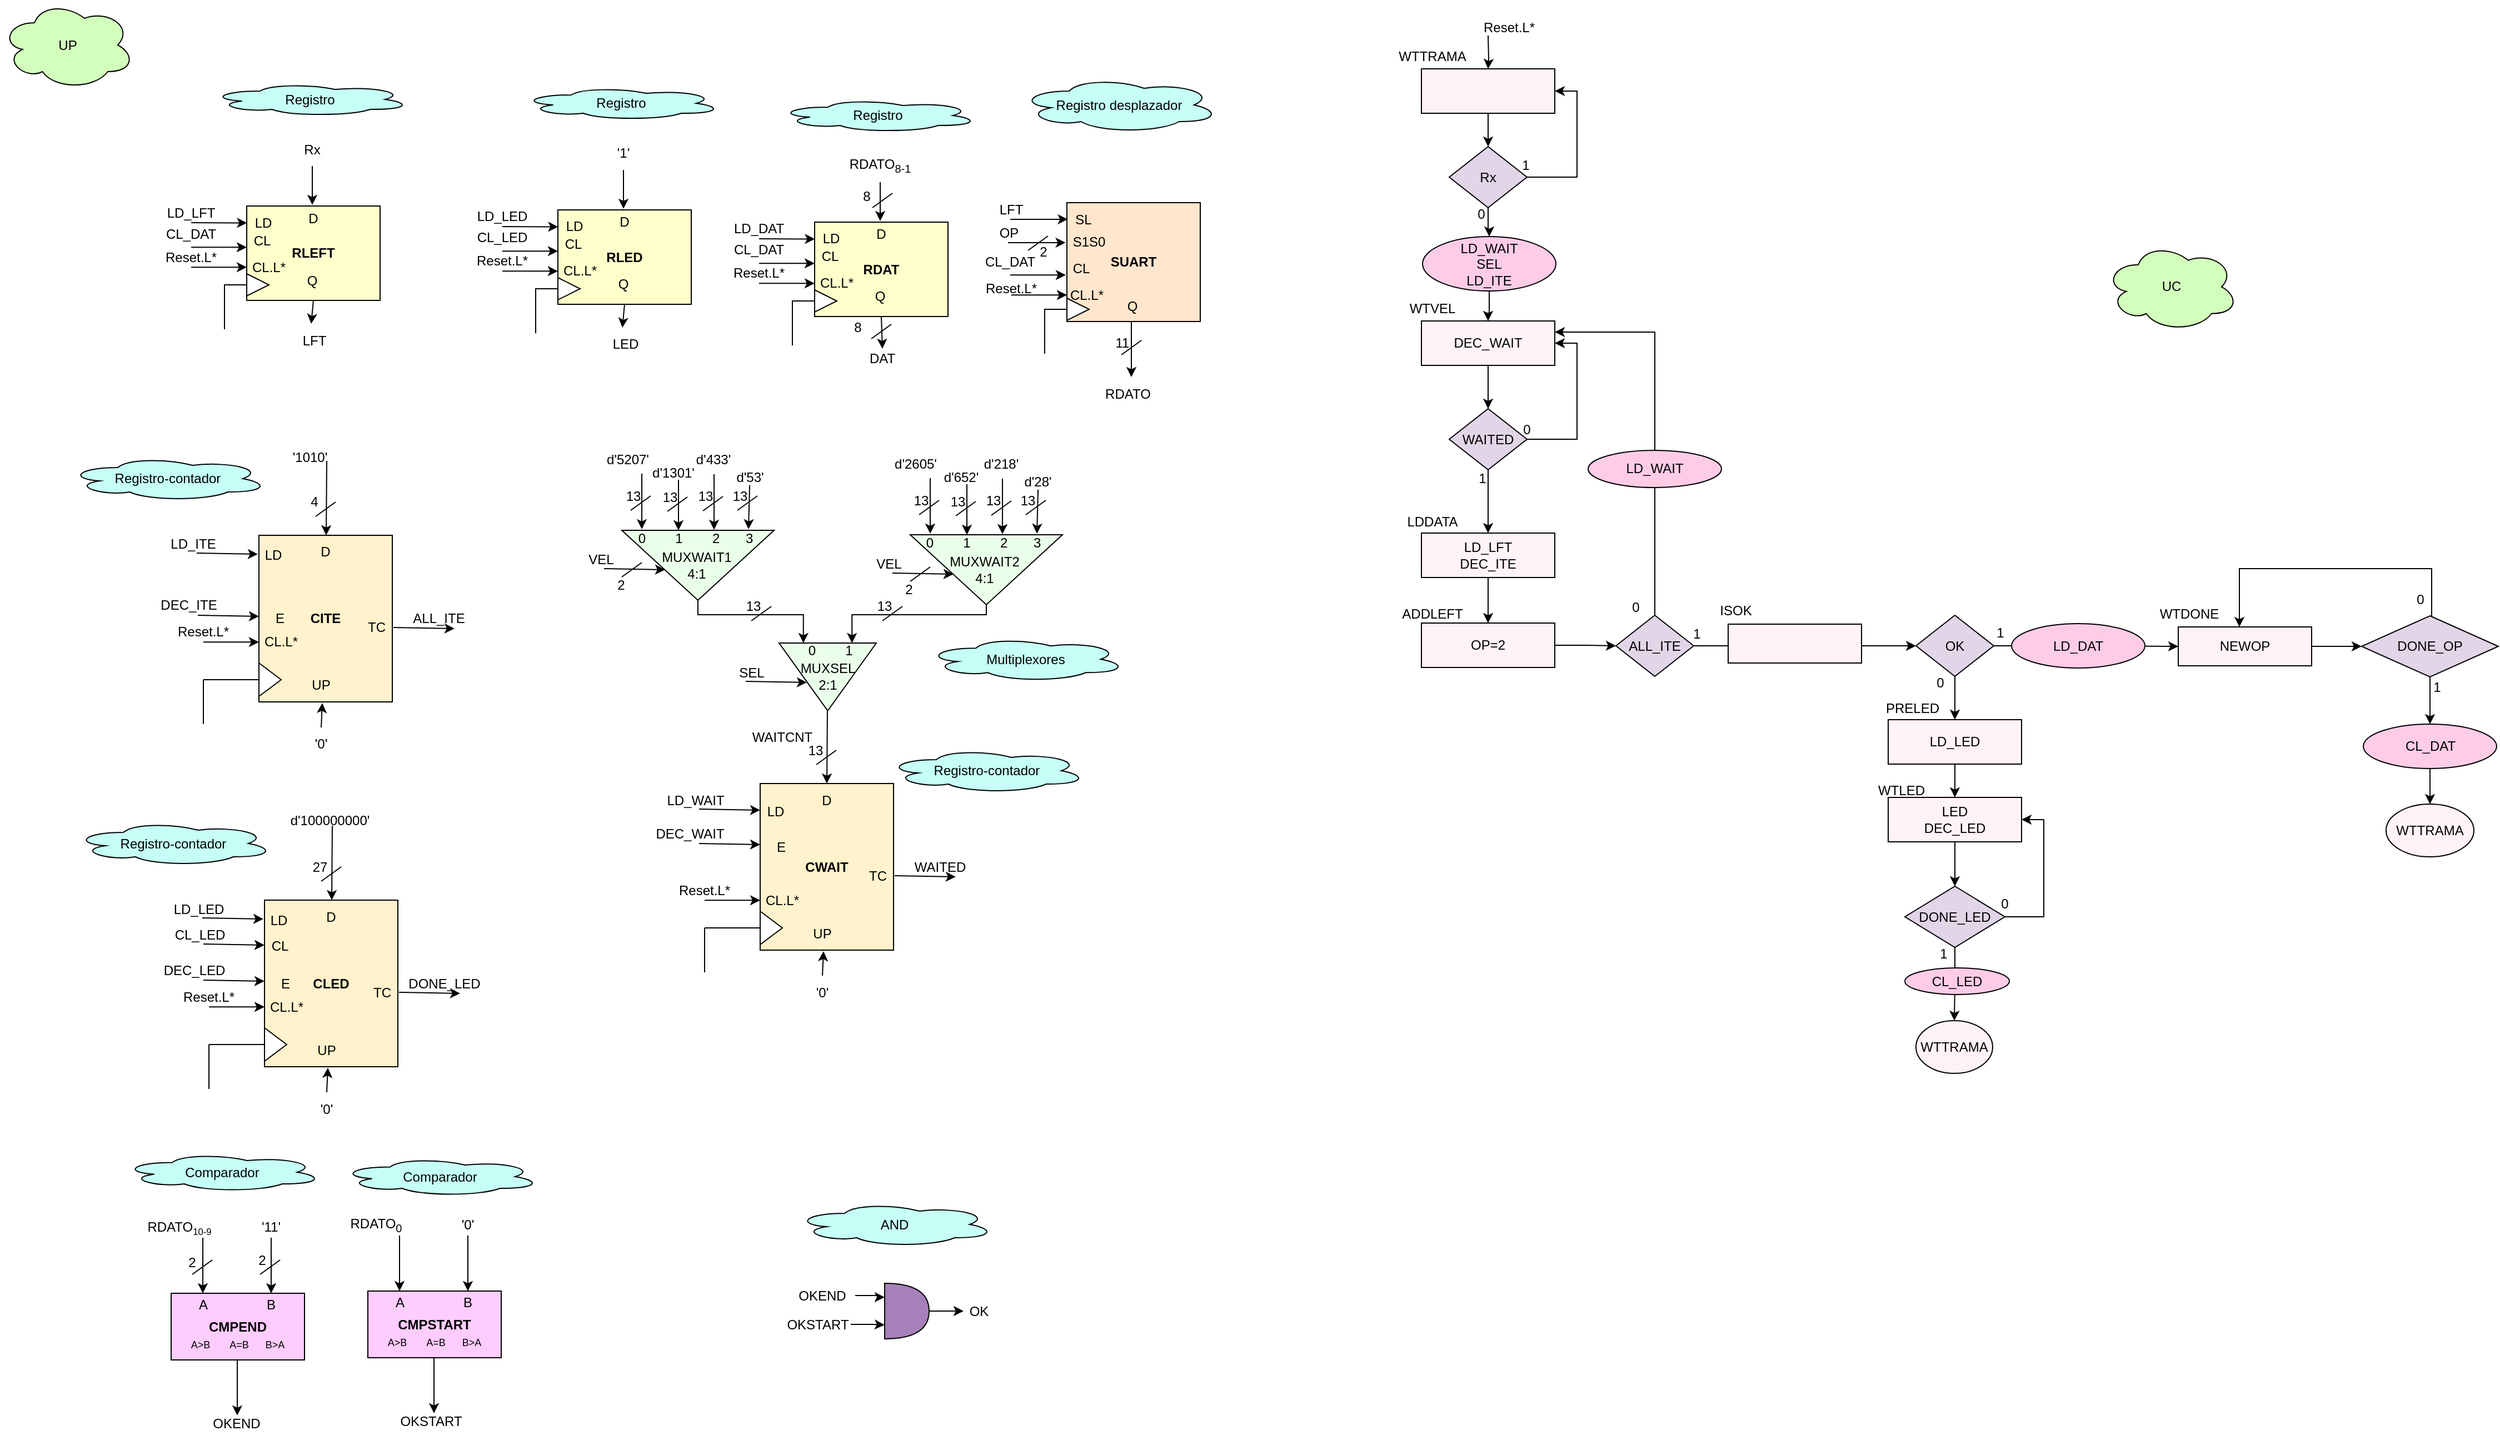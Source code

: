 <mxfile version="20.7.4" type="device"><diagram id="duk30jKKvxIBpfLt3P0G" name="Página-1"><mxGraphModel dx="4029" dy="1746" grid="1" gridSize="10" guides="1" tooltips="1" connect="1" arrows="1" fold="1" page="1" pageScale="1" pageWidth="827" pageHeight="1169" math="0" shadow="0"><root><mxCell id="0"/><mxCell id="1" parent="0"/><mxCell id="ZWFUSfbAIWJwhDNDlv7o-1" value="&lt;b&gt;SUART&lt;/b&gt;" style="rounded=0;whiteSpace=wrap;html=1;fontSize=12;fillColor=#FFE6CC;" vertex="1" parent="1"><mxGeometry x="979" y="183.5" width="120" height="107" as="geometry"/></mxCell><mxCell id="ZWFUSfbAIWJwhDNDlv7o-2" value="SL" style="text;html=1;strokeColor=none;fillColor=none;align=center;verticalAlign=middle;whiteSpace=wrap;rounded=0;fontSize=12;" vertex="1" parent="1"><mxGeometry x="984" y="188.5" width="20" height="20" as="geometry"/></mxCell><mxCell id="ZWFUSfbAIWJwhDNDlv7o-3" value="" style="triangle;whiteSpace=wrap;html=1;fontSize=12;" vertex="1" parent="1"><mxGeometry x="979" y="269.5" width="20" height="20" as="geometry"/></mxCell><mxCell id="ZWFUSfbAIWJwhDNDlv7o-4" value="" style="shape=corner;whiteSpace=wrap;html=1;fontSize=12;dx=0;dy=0;" vertex="1" parent="1"><mxGeometry x="959" y="279.5" width="20" height="40" as="geometry"/></mxCell><mxCell id="ZWFUSfbAIWJwhDNDlv7o-5" value="Q" style="text;html=1;strokeColor=none;fillColor=none;align=center;verticalAlign=middle;whiteSpace=wrap;rounded=0;fontSize=12;" vertex="1" parent="1"><mxGeometry x="1028" y="266.5" width="20" height="20" as="geometry"/></mxCell><mxCell id="ZWFUSfbAIWJwhDNDlv7o-6" value="" style="endArrow=classic;html=1;rounded=0;fontSize=12;entryX=0.5;entryY=0;entryDx=0;entryDy=0;" edge="1" parent="1"><mxGeometry width="50" height="50" relative="1" as="geometry"><mxPoint x="1037" y="290.5" as="sourcePoint"/><mxPoint x="1037" y="340.5" as="targetPoint"/></mxGeometry></mxCell><mxCell id="ZWFUSfbAIWJwhDNDlv7o-7" value="" style="endArrow=classic;html=1;rounded=0;fontSize=12;entryX=0.015;entryY=0.14;entryDx=0;entryDy=0;entryPerimeter=0;" edge="1" parent="1"><mxGeometry width="50" height="50" relative="1" as="geometry"><mxPoint x="928" y="198.5" as="sourcePoint"/><mxPoint x="979.8" y="198.48" as="targetPoint"/></mxGeometry></mxCell><mxCell id="ZWFUSfbAIWJwhDNDlv7o-8" value="LFT" style="text;html=1;strokeColor=none;fillColor=none;align=center;verticalAlign=middle;whiteSpace=wrap;rounded=0;" vertex="1" parent="1"><mxGeometry x="899" y="174.5" width="60" height="30" as="geometry"/></mxCell><mxCell id="ZWFUSfbAIWJwhDNDlv7o-9" value="RDATO" style="text;html=1;strokeColor=none;fillColor=none;align=center;verticalAlign=middle;whiteSpace=wrap;rounded=0;" vertex="1" parent="1"><mxGeometry x="1004" y="340.5" width="60" height="30" as="geometry"/></mxCell><mxCell id="ZWFUSfbAIWJwhDNDlv7o-10" value="" style="endArrow=none;html=1;rounded=0;" edge="1" parent="1"><mxGeometry width="50" height="50" relative="1" as="geometry"><mxPoint x="1028" y="320.5" as="sourcePoint"/><mxPoint x="1046" y="307.5" as="targetPoint"/></mxGeometry></mxCell><mxCell id="ZWFUSfbAIWJwhDNDlv7o-11" value="11" style="text;html=1;strokeColor=none;fillColor=none;align=center;verticalAlign=middle;whiteSpace=wrap;rounded=0;" vertex="1" parent="1"><mxGeometry x="1014" y="299.5" width="30" height="20" as="geometry"/></mxCell><mxCell id="ZWFUSfbAIWJwhDNDlv7o-12" value="S1S0" style="text;html=1;strokeColor=none;fillColor=none;align=center;verticalAlign=middle;whiteSpace=wrap;rounded=0;fontSize=12;" vertex="1" parent="1"><mxGeometry x="989" y="208.5" width="20" height="20" as="geometry"/></mxCell><mxCell id="ZWFUSfbAIWJwhDNDlv7o-13" value="" style="endArrow=classic;html=1;rounded=0;fontSize=12;entryX=0.015;entryY=0.14;entryDx=0;entryDy=0;entryPerimeter=0;" edge="1" parent="1"><mxGeometry width="50" height="50" relative="1" as="geometry"><mxPoint x="926" y="219.5" as="sourcePoint"/><mxPoint x="977.8" y="219.48" as="targetPoint"/></mxGeometry></mxCell><mxCell id="ZWFUSfbAIWJwhDNDlv7o-14" value="OP" style="text;html=1;strokeColor=none;fillColor=none;align=center;verticalAlign=middle;whiteSpace=wrap;rounded=0;" vertex="1" parent="1"><mxGeometry x="897" y="195.5" width="60" height="30" as="geometry"/></mxCell><mxCell id="ZWFUSfbAIWJwhDNDlv7o-15" value="" style="endArrow=none;html=1;rounded=0;" edge="1" parent="1"><mxGeometry width="50" height="50" relative="1" as="geometry"><mxPoint x="944" y="226.5" as="sourcePoint"/><mxPoint x="962" y="213.5" as="targetPoint"/></mxGeometry></mxCell><mxCell id="ZWFUSfbAIWJwhDNDlv7o-16" value="2" style="text;html=1;strokeColor=none;fillColor=none;align=center;verticalAlign=middle;whiteSpace=wrap;rounded=0;" vertex="1" parent="1"><mxGeometry x="943" y="217.5" width="30" height="20" as="geometry"/></mxCell><mxCell id="ZWFUSfbAIWJwhDNDlv7o-17" value="CL" style="text;html=1;strokeColor=none;fillColor=none;align=center;verticalAlign=middle;whiteSpace=wrap;rounded=0;fontSize=12;" vertex="1" parent="1"><mxGeometry x="982" y="232.5" width="20" height="20" as="geometry"/></mxCell><mxCell id="ZWFUSfbAIWJwhDNDlv7o-18" value="" style="endArrow=classic;html=1;rounded=0;fontSize=12;entryX=0;entryY=0.25;entryDx=0;entryDy=0;" edge="1" parent="1"><mxGeometry width="50" height="50" relative="1" as="geometry"><mxPoint x="928" y="248.66" as="sourcePoint"/><mxPoint x="978" y="248.66" as="targetPoint"/></mxGeometry></mxCell><mxCell id="ZWFUSfbAIWJwhDNDlv7o-19" value="CL_DAT" style="text;html=1;strokeColor=none;fillColor=none;align=center;verticalAlign=middle;whiteSpace=wrap;rounded=0;" vertex="1" parent="1"><mxGeometry x="898" y="221.5" width="60" height="30" as="geometry"/></mxCell><mxCell id="ZWFUSfbAIWJwhDNDlv7o-20" value="CL.L*" style="text;html=1;strokeColor=none;fillColor=none;align=center;verticalAlign=middle;whiteSpace=wrap;rounded=0;fontSize=12;" vertex="1" parent="1"><mxGeometry x="987" y="256.5" width="20" height="20" as="geometry"/></mxCell><mxCell id="ZWFUSfbAIWJwhDNDlv7o-21" value="" style="endArrow=classic;html=1;rounded=0;fontSize=12;entryX=0;entryY=0.25;entryDx=0;entryDy=0;" edge="1" parent="1"><mxGeometry width="50" height="50" relative="1" as="geometry"><mxPoint x="929" y="266.66" as="sourcePoint"/><mxPoint x="979" y="266.66" as="targetPoint"/></mxGeometry></mxCell><mxCell id="ZWFUSfbAIWJwhDNDlv7o-22" value="Reset.L*" style="text;html=1;strokeColor=none;fillColor=none;align=center;verticalAlign=middle;whiteSpace=wrap;rounded=0;" vertex="1" parent="1"><mxGeometry x="899" y="245.5" width="60" height="30" as="geometry"/></mxCell><mxCell id="ZWFUSfbAIWJwhDNDlv7o-23" value="" style="endArrow=classic;html=1;rounded=0;fontSize=12;entryX=0.5;entryY=0;entryDx=0;entryDy=0;exitX=0.5;exitY=1;exitDx=0;exitDy=0;" edge="1" parent="1" source="ZWFUSfbAIWJwhDNDlv7o-24"><mxGeometry width="50" height="50" relative="1" as="geometry"><mxPoint x="300" y="135.5" as="sourcePoint"/><mxPoint x="300" y="185.5" as="targetPoint"/></mxGeometry></mxCell><mxCell id="ZWFUSfbAIWJwhDNDlv7o-24" value="Rx" style="text;html=1;strokeColor=none;fillColor=none;align=center;verticalAlign=middle;whiteSpace=wrap;rounded=0;" vertex="1" parent="1"><mxGeometry x="270" y="120.5" width="60" height="30" as="geometry"/></mxCell><mxCell id="ZWFUSfbAIWJwhDNDlv7o-25" value="&lt;b&gt;RLEFT&lt;/b&gt;" style="rounded=0;whiteSpace=wrap;html=1;fontSize=12;fillColor=#FFFFCC;" vertex="1" parent="1"><mxGeometry x="241" y="186.5" width="120" height="85" as="geometry"/></mxCell><mxCell id="ZWFUSfbAIWJwhDNDlv7o-26" value="D" style="text;html=1;strokeColor=none;fillColor=none;align=center;verticalAlign=middle;whiteSpace=wrap;rounded=0;fontSize=12;" vertex="1" parent="1"><mxGeometry x="291" y="192.5" width="20" height="10" as="geometry"/></mxCell><mxCell id="ZWFUSfbAIWJwhDNDlv7o-27" value="LD" style="text;html=1;strokeColor=none;fillColor=none;align=center;verticalAlign=middle;whiteSpace=wrap;rounded=0;fontSize=12;" vertex="1" parent="1"><mxGeometry x="246" y="191.5" width="20" height="20" as="geometry"/></mxCell><mxCell id="ZWFUSfbAIWJwhDNDlv7o-28" value="" style="triangle;whiteSpace=wrap;html=1;fontSize=12;" vertex="1" parent="1"><mxGeometry x="241" y="247.5" width="20" height="20" as="geometry"/></mxCell><mxCell id="ZWFUSfbAIWJwhDNDlv7o-29" value="" style="shape=corner;whiteSpace=wrap;html=1;fontSize=12;dx=0;dy=0;" vertex="1" parent="1"><mxGeometry x="221" y="257.5" width="20" height="40" as="geometry"/></mxCell><mxCell id="ZWFUSfbAIWJwhDNDlv7o-30" value="Q" style="text;html=1;strokeColor=none;fillColor=none;align=center;verticalAlign=middle;whiteSpace=wrap;rounded=0;fontSize=12;" vertex="1" parent="1"><mxGeometry x="290" y="243.5" width="20" height="20" as="geometry"/></mxCell><mxCell id="ZWFUSfbAIWJwhDNDlv7o-31" value="" style="endArrow=classic;html=1;rounded=0;fontSize=12;exitX=0.5;exitY=1;exitDx=0;exitDy=0;" edge="1" parent="1" source="ZWFUSfbAIWJwhDNDlv7o-25"><mxGeometry width="50" height="50" relative="1" as="geometry"><mxPoint x="299" y="267.5" as="sourcePoint"/><mxPoint x="299" y="292.5" as="targetPoint"/></mxGeometry></mxCell><mxCell id="ZWFUSfbAIWJwhDNDlv7o-32" value="" style="endArrow=classic;html=1;rounded=0;fontSize=12;entryX=0.002;entryY=0.179;entryDx=0;entryDy=0;entryPerimeter=0;" edge="1" parent="1" target="ZWFUSfbAIWJwhDNDlv7o-25"><mxGeometry width="50" height="50" relative="1" as="geometry"><mxPoint x="191" y="201.5" as="sourcePoint"/><mxPoint x="331" y="186.5" as="targetPoint"/></mxGeometry></mxCell><mxCell id="ZWFUSfbAIWJwhDNDlv7o-33" value="LD_LFT" style="text;html=1;strokeColor=none;fillColor=none;align=center;verticalAlign=middle;whiteSpace=wrap;rounded=0;" vertex="1" parent="1"><mxGeometry x="161" y="177.5" width="60" height="30" as="geometry"/></mxCell><mxCell id="ZWFUSfbAIWJwhDNDlv7o-34" value="LFT" style="text;html=1;strokeColor=none;fillColor=none;align=center;verticalAlign=middle;whiteSpace=wrap;rounded=0;" vertex="1" parent="1"><mxGeometry x="272" y="292.5" width="60" height="30" as="geometry"/></mxCell><mxCell id="ZWFUSfbAIWJwhDNDlv7o-35" value="&lt;b&gt;CMPEND&lt;/b&gt;" style="rounded=0;whiteSpace=wrap;html=1;fontSize=12;fillColor=#FFCCFF;" vertex="1" parent="1"><mxGeometry x="173" y="1165.5" width="120" height="60" as="geometry"/></mxCell><mxCell id="ZWFUSfbAIWJwhDNDlv7o-36" value="A" style="text;html=1;strokeColor=none;fillColor=none;align=center;verticalAlign=middle;whiteSpace=wrap;rounded=0;fontSize=12;" vertex="1" parent="1"><mxGeometry x="192" y="1165.5" width="20" height="20" as="geometry"/></mxCell><mxCell id="ZWFUSfbAIWJwhDNDlv7o-37" value="B" style="text;html=1;strokeColor=none;fillColor=none;align=center;verticalAlign=middle;whiteSpace=wrap;rounded=0;fontSize=12;" vertex="1" parent="1"><mxGeometry x="253" y="1165.5" width="20" height="20" as="geometry"/></mxCell><mxCell id="ZWFUSfbAIWJwhDNDlv7o-38" value="" style="endArrow=classic;html=1;rounded=0;fontSize=12;entryX=0.75;entryY=0;entryDx=0;entryDy=0;" edge="1" parent="1" target="ZWFUSfbAIWJwhDNDlv7o-35"><mxGeometry width="50" height="50" relative="1" as="geometry"><mxPoint x="263" y="1115.5" as="sourcePoint"/><mxPoint x="303" y="1175.5" as="targetPoint"/></mxGeometry></mxCell><mxCell id="ZWFUSfbAIWJwhDNDlv7o-39" value="" style="endArrow=classic;html=1;rounded=0;fontSize=12;entryX=0.75;entryY=0;entryDx=0;entryDy=0;" edge="1" parent="1"><mxGeometry width="50" height="50" relative="1" as="geometry"><mxPoint x="201.5" y="1115.5" as="sourcePoint"/><mxPoint x="201.5" y="1165.5" as="targetPoint"/></mxGeometry></mxCell><mxCell id="ZWFUSfbAIWJwhDNDlv7o-40" value="&lt;font style=&quot;font-size: 9px;&quot;&gt;A&amp;gt;B&amp;nbsp; &amp;nbsp; &amp;nbsp; &amp;nbsp;A=B&amp;nbsp; &amp;nbsp; &amp;nbsp; B&amp;gt;A&lt;/font&gt;" style="text;html=1;strokeColor=none;fillColor=none;align=center;verticalAlign=middle;whiteSpace=wrap;rounded=0;fontSize=12;" vertex="1" parent="1"><mxGeometry x="173" y="1195.5" width="120" height="30" as="geometry"/></mxCell><mxCell id="ZWFUSfbAIWJwhDNDlv7o-41" value="" style="endArrow=classic;html=1;rounded=0;fontSize=12;entryX=0.75;entryY=0;entryDx=0;entryDy=0;" edge="1" parent="1"><mxGeometry width="50" height="50" relative="1" as="geometry"><mxPoint x="232.5" y="1225.5" as="sourcePoint"/><mxPoint x="232.5" y="1275.5" as="targetPoint"/></mxGeometry></mxCell><mxCell id="ZWFUSfbAIWJwhDNDlv7o-42" value="" style="endArrow=none;html=1;rounded=0;" edge="1" parent="1"><mxGeometry width="50" height="50" relative="1" as="geometry"><mxPoint x="192" y="1148.5" as="sourcePoint"/><mxPoint x="210" y="1135.5" as="targetPoint"/></mxGeometry></mxCell><mxCell id="ZWFUSfbAIWJwhDNDlv7o-43" value="" style="endArrow=none;html=1;rounded=0;" edge="1" parent="1"><mxGeometry width="50" height="50" relative="1" as="geometry"><mxPoint x="253" y="1148.5" as="sourcePoint"/><mxPoint x="271" y="1135.5" as="targetPoint"/></mxGeometry></mxCell><mxCell id="ZWFUSfbAIWJwhDNDlv7o-44" value="2" style="text;html=1;strokeColor=none;fillColor=none;align=center;verticalAlign=middle;whiteSpace=wrap;rounded=0;" vertex="1" parent="1"><mxGeometry x="177" y="1127.5" width="30" height="20" as="geometry"/></mxCell><mxCell id="ZWFUSfbAIWJwhDNDlv7o-45" value="2" style="text;html=1;strokeColor=none;fillColor=none;align=center;verticalAlign=middle;whiteSpace=wrap;rounded=0;" vertex="1" parent="1"><mxGeometry x="240" y="1125.5" width="30" height="20" as="geometry"/></mxCell><mxCell id="ZWFUSfbAIWJwhDNDlv7o-46" value="RDATO&lt;span style=&quot;font-size: 10px;&quot;&gt;&lt;sub&gt;10-9&lt;/sub&gt;&lt;/span&gt;" style="text;html=1;strokeColor=none;fillColor=none;align=center;verticalAlign=middle;whiteSpace=wrap;rounded=0;" vertex="1" parent="1"><mxGeometry x="131" y="1090.5" width="99" height="30" as="geometry"/></mxCell><mxCell id="ZWFUSfbAIWJwhDNDlv7o-47" value="'11'" style="text;html=1;strokeColor=none;fillColor=none;align=center;verticalAlign=middle;whiteSpace=wrap;rounded=0;" vertex="1" parent="1"><mxGeometry x="233" y="1090.5" width="60" height="30" as="geometry"/></mxCell><mxCell id="ZWFUSfbAIWJwhDNDlv7o-48" value="OKEND" style="text;html=1;strokeColor=none;fillColor=none;align=center;verticalAlign=middle;whiteSpace=wrap;rounded=0;" vertex="1" parent="1"><mxGeometry x="202" y="1267.5" width="60" height="30" as="geometry"/></mxCell><mxCell id="ZWFUSfbAIWJwhDNDlv7o-49" value="Reset.L*" style="text;html=1;strokeColor=none;fillColor=none;align=center;verticalAlign=middle;whiteSpace=wrap;rounded=0;" vertex="1" parent="1"><mxGeometry x="161" y="217.5" width="60" height="30" as="geometry"/></mxCell><mxCell id="ZWFUSfbAIWJwhDNDlv7o-50" value="CL.L*" style="text;html=1;strokeColor=none;fillColor=none;align=center;verticalAlign=middle;whiteSpace=wrap;rounded=0;fontSize=12;" vertex="1" parent="1"><mxGeometry x="251" y="231.5" width="20" height="20" as="geometry"/></mxCell><mxCell id="ZWFUSfbAIWJwhDNDlv7o-51" value="" style="endArrow=classic;html=1;rounded=0;fontSize=12;entryX=0;entryY=0.25;entryDx=0;entryDy=0;" edge="1" parent="1"><mxGeometry width="50" height="50" relative="1" as="geometry"><mxPoint x="191" y="241.66" as="sourcePoint"/><mxPoint x="241" y="241.66" as="targetPoint"/></mxGeometry></mxCell><mxCell id="ZWFUSfbAIWJwhDNDlv7o-52" value="Registro desplazador" style="ellipse;shape=cloud;whiteSpace=wrap;html=1;fillColor=#C5FFF5;" vertex="1" parent="1"><mxGeometry x="936" y="70.5" width="180" height="50" as="geometry"/></mxCell><mxCell id="ZWFUSfbAIWJwhDNDlv7o-53" value="Registro" style="ellipse;shape=cloud;whiteSpace=wrap;html=1;fillColor=#C5FFF5;" vertex="1" parent="1"><mxGeometry x="208" y="75.5" width="180" height="30" as="geometry"/></mxCell><mxCell id="ZWFUSfbAIWJwhDNDlv7o-54" value="Comparador" style="ellipse;shape=cloud;whiteSpace=wrap;html=1;fillColor=#C5FFF5;" vertex="1" parent="1"><mxGeometry x="129" y="1039" width="180" height="35" as="geometry"/></mxCell><mxCell id="ZWFUSfbAIWJwhDNDlv7o-55" value="UP" style="ellipse;shape=cloud;whiteSpace=wrap;html=1;fillColor=#D3FFBC;" vertex="1" parent="1"><mxGeometry x="20" y="1.5" width="120" height="80" as="geometry"/></mxCell><mxCell id="ZWFUSfbAIWJwhDNDlv7o-56" value="UC" style="ellipse;shape=cloud;whiteSpace=wrap;html=1;fillColor=#D3FFBC;" vertex="1" parent="1"><mxGeometry x="1913" y="219.37" width="120" height="80" as="geometry"/></mxCell><mxCell id="ZWFUSfbAIWJwhDNDlv7o-57" value="&lt;div align=&quot;center&quot;&gt;&lt;b&gt;CITE&lt;/b&gt;&lt;/div&gt;" style="rounded=0;whiteSpace=wrap;html=1;fontSize=12;align=center;fillColor=#FFF2CC;" vertex="1" parent="1"><mxGeometry x="252" y="483" width="120" height="150" as="geometry"/></mxCell><mxCell id="ZWFUSfbAIWJwhDNDlv7o-58" value="" style="triangle;whiteSpace=wrap;html=1;fontSize=12;" vertex="1" parent="1"><mxGeometry x="252" y="598" width="20" height="30" as="geometry"/></mxCell><mxCell id="ZWFUSfbAIWJwhDNDlv7o-59" value="" style="endArrow=none;html=1;rounded=0;fontSize=12;entryX=0;entryY=0.5;entryDx=0;entryDy=0;" edge="1" parent="1"><mxGeometry width="50" height="50" relative="1" as="geometry"><mxPoint x="202" y="613" as="sourcePoint"/><mxPoint x="252" y="613" as="targetPoint"/></mxGeometry></mxCell><mxCell id="ZWFUSfbAIWJwhDNDlv7o-60" value="" style="endArrow=none;html=1;rounded=0;fontSize=12;" edge="1" parent="1"><mxGeometry width="50" height="50" relative="1" as="geometry"><mxPoint x="202" y="653" as="sourcePoint"/><mxPoint x="202" y="613" as="targetPoint"/></mxGeometry></mxCell><mxCell id="ZWFUSfbAIWJwhDNDlv7o-61" value="" style="endArrow=classic;html=1;rounded=0;fontSize=12;" edge="1" parent="1"><mxGeometry width="50" height="50" relative="1" as="geometry"><mxPoint x="202" y="851" as="sourcePoint"/><mxPoint x="257" y="852" as="targetPoint"/></mxGeometry></mxCell><mxCell id="ZWFUSfbAIWJwhDNDlv7o-62" value="" style="endArrow=classic;html=1;rounded=0;fontSize=12;" edge="1" parent="1"><mxGeometry width="50" height="50" relative="1" as="geometry"><mxPoint x="197" y="555" as="sourcePoint"/><mxPoint x="252" y="556" as="targetPoint"/></mxGeometry></mxCell><mxCell id="ZWFUSfbAIWJwhDNDlv7o-63" value="" style="endArrow=classic;html=1;rounded=0;fontSize=12;" edge="1" parent="1"><mxGeometry width="50" height="50" relative="1" as="geometry"><mxPoint x="373" y="566" as="sourcePoint"/><mxPoint x="428" y="567" as="targetPoint"/></mxGeometry></mxCell><mxCell id="ZWFUSfbAIWJwhDNDlv7o-64" value="CL_LED" style="text;html=1;strokeColor=none;fillColor=none;align=center;verticalAlign=middle;whiteSpace=wrap;rounded=0;" vertex="1" parent="1"><mxGeometry x="169" y="828" width="60" height="30" as="geometry"/></mxCell><mxCell id="ZWFUSfbAIWJwhDNDlv7o-65" value="DEC_ITE" style="text;html=1;strokeColor=none;fillColor=none;align=center;verticalAlign=middle;whiteSpace=wrap;rounded=0;" vertex="1" parent="1"><mxGeometry x="159" y="531" width="60" height="30" as="geometry"/></mxCell><mxCell id="ZWFUSfbAIWJwhDNDlv7o-66" value="ALL_ITE" style="text;html=1;strokeColor=none;fillColor=none;align=center;verticalAlign=middle;whiteSpace=wrap;rounded=0;" vertex="1" parent="1"><mxGeometry x="384" y="543" width="60" height="30" as="geometry"/></mxCell><mxCell id="ZWFUSfbAIWJwhDNDlv7o-67" value="D" style="text;html=1;strokeColor=none;fillColor=none;align=center;verticalAlign=middle;whiteSpace=wrap;rounded=0;" vertex="1" parent="1"><mxGeometry x="282" y="483" width="60" height="30" as="geometry"/></mxCell><mxCell id="ZWFUSfbAIWJwhDNDlv7o-68" value="E" style="text;html=1;strokeColor=none;fillColor=none;align=center;verticalAlign=middle;whiteSpace=wrap;rounded=0;" vertex="1" parent="1"><mxGeometry x="241" y="543" width="60" height="30" as="geometry"/></mxCell><mxCell id="ZWFUSfbAIWJwhDNDlv7o-69" value="TC" style="text;html=1;strokeColor=none;fillColor=none;align=center;verticalAlign=middle;whiteSpace=wrap;rounded=0;" vertex="1" parent="1"><mxGeometry x="328" y="551" width="60" height="30" as="geometry"/></mxCell><mxCell id="ZWFUSfbAIWJwhDNDlv7o-70" value="" style="endArrow=classic;html=1;rounded=0;exitX=0.5;exitY=0;exitDx=0;exitDy=0;" edge="1" parent="1" source="ZWFUSfbAIWJwhDNDlv7o-71"><mxGeometry width="50" height="50" relative="1" as="geometry"><mxPoint x="309" y="674" as="sourcePoint"/><mxPoint x="309" y="634" as="targetPoint"/></mxGeometry></mxCell><mxCell id="ZWFUSfbAIWJwhDNDlv7o-71" value="'0'" style="text;html=1;strokeColor=none;fillColor=none;align=center;verticalAlign=middle;whiteSpace=wrap;rounded=0;" vertex="1" parent="1"><mxGeometry x="293" y="656" width="30" height="30" as="geometry"/></mxCell><mxCell id="ZWFUSfbAIWJwhDNDlv7o-72" value="UP" style="text;html=1;strokeColor=none;fillColor=none;align=center;verticalAlign=middle;whiteSpace=wrap;rounded=0;" vertex="1" parent="1"><mxGeometry x="278" y="603" width="60" height="30" as="geometry"/></mxCell><mxCell id="ZWFUSfbAIWJwhDNDlv7o-73" value="Registro-contador" style="ellipse;shape=cloud;whiteSpace=wrap;html=1;fillColor=#C5FFF5;" vertex="1" parent="1"><mxGeometry x="816.5" y="675" width="180" height="40" as="geometry"/></mxCell><mxCell id="ZWFUSfbAIWJwhDNDlv7o-74" value="Registro-contador" style="ellipse;shape=cloud;whiteSpace=wrap;html=1;fillColor=#C5FFF5;" vertex="1" parent="1"><mxGeometry x="80" y="412" width="180" height="40" as="geometry"/></mxCell><mxCell id="ZWFUSfbAIWJwhDNDlv7o-75" value="Reset.L*" style="text;html=1;strokeColor=none;fillColor=none;align=center;verticalAlign=middle;whiteSpace=wrap;rounded=0;" vertex="1" parent="1"><mxGeometry x="172" y="555" width="60" height="30" as="geometry"/></mxCell><mxCell id="ZWFUSfbAIWJwhDNDlv7o-76" value="CL.L*" style="text;html=1;strokeColor=none;fillColor=none;align=center;verticalAlign=middle;whiteSpace=wrap;rounded=0;fontSize=12;" vertex="1" parent="1"><mxGeometry x="262" y="569" width="20" height="20" as="geometry"/></mxCell><mxCell id="ZWFUSfbAIWJwhDNDlv7o-77" value="" style="endArrow=classic;html=1;rounded=0;fontSize=12;entryX=0;entryY=0.25;entryDx=0;entryDy=0;" edge="1" parent="1"><mxGeometry width="50" height="50" relative="1" as="geometry"><mxPoint x="202" y="579.16" as="sourcePoint"/><mxPoint x="252" y="579.16" as="targetPoint"/></mxGeometry></mxCell><mxCell id="ZWFUSfbAIWJwhDNDlv7o-78" value="" style="endArrow=classic;html=1;rounded=0;fontSize=9;entryX=0.5;entryY=0;entryDx=0;entryDy=0;" edge="1" parent="1"><mxGeometry width="50" height="50" relative="1" as="geometry"><mxPoint x="313" y="416" as="sourcePoint"/><mxPoint x="312.5" y="483" as="targetPoint"/></mxGeometry></mxCell><mxCell id="ZWFUSfbAIWJwhDNDlv7o-79" value="'1010'" style="text;html=1;strokeColor=none;fillColor=none;align=center;verticalAlign=middle;whiteSpace=wrap;rounded=0;fontSize=12;" vertex="1" parent="1"><mxGeometry x="268" y="398" width="60" height="30" as="geometry"/></mxCell><mxCell id="ZWFUSfbAIWJwhDNDlv7o-80" value="" style="endArrow=none;html=1;rounded=0;" edge="1" parent="1"><mxGeometry width="50" height="50" relative="1" as="geometry"><mxPoint x="303" y="466" as="sourcePoint"/><mxPoint x="321" y="453" as="targetPoint"/></mxGeometry></mxCell><mxCell id="ZWFUSfbAIWJwhDNDlv7o-81" value="4" style="text;html=1;strokeColor=none;fillColor=none;align=center;verticalAlign=middle;whiteSpace=wrap;rounded=0;" vertex="1" parent="1"><mxGeometry x="287" y="443" width="30" height="20" as="geometry"/></mxCell><mxCell id="ZWFUSfbAIWJwhDNDlv7o-82" value="" style="endArrow=classic;html=1;rounded=0;fontSize=12;" edge="1" parent="1"><mxGeometry width="50" height="50" relative="1" as="geometry"><mxPoint x="196" y="499" as="sourcePoint"/><mxPoint x="251" y="500" as="targetPoint"/></mxGeometry></mxCell><mxCell id="ZWFUSfbAIWJwhDNDlv7o-83" value="LD_ITE" style="text;html=1;strokeColor=none;fillColor=none;align=center;verticalAlign=middle;whiteSpace=wrap;rounded=0;" vertex="1" parent="1"><mxGeometry x="163" y="476" width="60" height="30" as="geometry"/></mxCell><mxCell id="ZWFUSfbAIWJwhDNDlv7o-84" value="LD" style="text;html=1;strokeColor=none;fillColor=none;align=center;verticalAlign=middle;whiteSpace=wrap;rounded=0;" vertex="1" parent="1"><mxGeometry x="235" y="486" width="60" height="30" as="geometry"/></mxCell><mxCell id="ZWFUSfbAIWJwhDNDlv7o-85" value="CL" style="text;html=1;strokeColor=none;fillColor=none;align=center;verticalAlign=middle;whiteSpace=wrap;rounded=0;fontSize=12;" vertex="1" parent="1"><mxGeometry x="245" y="207.5" width="20" height="20" as="geometry"/></mxCell><mxCell id="ZWFUSfbAIWJwhDNDlv7o-86" value="" style="endArrow=classic;html=1;rounded=0;fontSize=12;entryX=0;entryY=0.25;entryDx=0;entryDy=0;" edge="1" parent="1"><mxGeometry width="50" height="50" relative="1" as="geometry"><mxPoint x="191" y="223.66" as="sourcePoint"/><mxPoint x="241" y="223.66" as="targetPoint"/></mxGeometry></mxCell><mxCell id="ZWFUSfbAIWJwhDNDlv7o-87" value="CL_DAT" style="text;html=1;strokeColor=none;fillColor=none;align=center;verticalAlign=middle;whiteSpace=wrap;rounded=0;" vertex="1" parent="1"><mxGeometry x="161" y="196.5" width="60" height="30" as="geometry"/></mxCell><mxCell id="ZWFUSfbAIWJwhDNDlv7o-88" style="edgeStyle=orthogonalEdgeStyle;rounded=0;orthogonalLoop=1;jettySize=auto;html=1;" edge="1" parent="1" source="ZWFUSfbAIWJwhDNDlv7o-89" target="ZWFUSfbAIWJwhDNDlv7o-92"><mxGeometry relative="1" as="geometry"/></mxCell><mxCell id="ZWFUSfbAIWJwhDNDlv7o-89" value="" style="rounded=0;whiteSpace=wrap;html=1;fillColor=#FFF2F8;" vertex="1" parent="1"><mxGeometry x="1298" y="63" width="120" height="40" as="geometry"/></mxCell><mxCell id="ZWFUSfbAIWJwhDNDlv7o-90" style="edgeStyle=orthogonalEdgeStyle;rounded=0;orthogonalLoop=1;jettySize=auto;html=1;entryX=1;entryY=0.5;entryDx=0;entryDy=0;" edge="1" parent="1" source="ZWFUSfbAIWJwhDNDlv7o-92" target="ZWFUSfbAIWJwhDNDlv7o-89"><mxGeometry relative="1" as="geometry"><Array as="points"><mxPoint x="1438" y="161"/><mxPoint x="1438" y="83"/></Array></mxGeometry></mxCell><mxCell id="ZWFUSfbAIWJwhDNDlv7o-91" style="edgeStyle=orthogonalEdgeStyle;rounded=0;orthogonalLoop=1;jettySize=auto;html=1;" edge="1" parent="1" source="ZWFUSfbAIWJwhDNDlv7o-92" target="ZWFUSfbAIWJwhDNDlv7o-94"><mxGeometry relative="1" as="geometry"/></mxCell><mxCell id="ZWFUSfbAIWJwhDNDlv7o-92" value="Rx" style="rhombus;whiteSpace=wrap;html=1;fillColor=#E1D5E7;" vertex="1" parent="1"><mxGeometry x="1323" y="133" width="70" height="55" as="geometry"/></mxCell><mxCell id="ZWFUSfbAIWJwhDNDlv7o-93" style="edgeStyle=orthogonalEdgeStyle;rounded=0;orthogonalLoop=1;jettySize=auto;html=1;" edge="1" parent="1" source="ZWFUSfbAIWJwhDNDlv7o-94" target="ZWFUSfbAIWJwhDNDlv7o-112"><mxGeometry relative="1" as="geometry"/></mxCell><mxCell id="ZWFUSfbAIWJwhDNDlv7o-94" value="&lt;div&gt;LD_WAIT&lt;/div&gt;&lt;div&gt;SEL&lt;br&gt;&lt;/div&gt;&lt;div&gt;LD_ITE&lt;br&gt;&lt;/div&gt;" style="ellipse;whiteSpace=wrap;html=1;fillColor=#FFCCE6;" vertex="1" parent="1"><mxGeometry x="1299" y="214" width="120" height="49" as="geometry"/></mxCell><mxCell id="ZWFUSfbAIWJwhDNDlv7o-95" value="0" style="text;html=1;strokeColor=none;fillColor=none;align=center;verticalAlign=middle;whiteSpace=wrap;rounded=0;" vertex="1" parent="1"><mxGeometry x="1347" y="184" width="10" height="20" as="geometry"/></mxCell><mxCell id="ZWFUSfbAIWJwhDNDlv7o-96" value="1" style="text;html=1;strokeColor=none;fillColor=none;align=center;verticalAlign=middle;whiteSpace=wrap;rounded=0;" vertex="1" parent="1"><mxGeometry x="1387" y="140" width="10" height="20" as="geometry"/></mxCell><mxCell id="ZWFUSfbAIWJwhDNDlv7o-97" style="edgeStyle=orthogonalEdgeStyle;rounded=0;orthogonalLoop=1;jettySize=auto;html=1;entryX=0.5;entryY=0;entryDx=0;entryDy=0;" edge="1" parent="1" source="ZWFUSfbAIWJwhDNDlv7o-98" target="ZWFUSfbAIWJwhDNDlv7o-100"><mxGeometry relative="1" as="geometry"/></mxCell><mxCell id="ZWFUSfbAIWJwhDNDlv7o-98" value="&lt;div&gt;LD_LFT&lt;/div&gt;&lt;div&gt;DEC_ITE&lt;br&gt;&lt;/div&gt;" style="rounded=0;whiteSpace=wrap;html=1;fillColor=#FFF2F8;" vertex="1" parent="1"><mxGeometry x="1298" y="481" width="120" height="40" as="geometry"/></mxCell><mxCell id="ZWFUSfbAIWJwhDNDlv7o-99" style="edgeStyle=orthogonalEdgeStyle;rounded=0;orthogonalLoop=1;jettySize=auto;html=1;entryX=0;entryY=0.5;entryDx=0;entryDy=0;" edge="1" parent="1" source="ZWFUSfbAIWJwhDNDlv7o-100" target="ZWFUSfbAIWJwhDNDlv7o-103"><mxGeometry relative="1" as="geometry"/></mxCell><mxCell id="ZWFUSfbAIWJwhDNDlv7o-100" value="&lt;div&gt;OP=2&lt;/div&gt;" style="rounded=0;whiteSpace=wrap;html=1;fillColor=#FFF2F8;" vertex="1" parent="1"><mxGeometry x="1298" y="562" width="120" height="40" as="geometry"/></mxCell><mxCell id="ZWFUSfbAIWJwhDNDlv7o-101" style="edgeStyle=orthogonalEdgeStyle;rounded=0;orthogonalLoop=1;jettySize=auto;html=1;entryX=1;entryY=0.25;entryDx=0;entryDy=0;" edge="1" parent="1" source="ZWFUSfbAIWJwhDNDlv7o-103" target="ZWFUSfbAIWJwhDNDlv7o-112"><mxGeometry relative="1" as="geometry"><mxPoint x="1630" y="521" as="targetPoint"/><Array as="points"><mxPoint x="1508" y="300"/></Array></mxGeometry></mxCell><mxCell id="ZWFUSfbAIWJwhDNDlv7o-102" style="edgeStyle=orthogonalEdgeStyle;rounded=0;orthogonalLoop=1;jettySize=auto;html=1;entryX=0;entryY=0.5;entryDx=0;entryDy=0;" edge="1" parent="1" source="ZWFUSfbAIWJwhDNDlv7o-103" target="ZWFUSfbAIWJwhDNDlv7o-121"><mxGeometry relative="1" as="geometry"/></mxCell><mxCell id="ZWFUSfbAIWJwhDNDlv7o-103" value="ALL_ITE" style="rhombus;whiteSpace=wrap;html=1;fillColor=#E1D5E7;" vertex="1" parent="1"><mxGeometry x="1473" y="555" width="70" height="55" as="geometry"/></mxCell><mxCell id="ZWFUSfbAIWJwhDNDlv7o-104" value="WTTRAMA" style="text;html=1;strokeColor=none;fillColor=none;align=center;verticalAlign=middle;whiteSpace=wrap;rounded=0;" vertex="1" parent="1"><mxGeometry x="1278" y="37" width="60" height="30" as="geometry"/></mxCell><mxCell id="ZWFUSfbAIWJwhDNDlv7o-105" value="1" style="text;html=1;strokeColor=none;fillColor=none;align=center;verticalAlign=middle;whiteSpace=wrap;rounded=0;" vertex="1" parent="1"><mxGeometry x="1541" y="561.5" width="10" height="20" as="geometry"/></mxCell><mxCell id="ZWFUSfbAIWJwhDNDlv7o-106" value="0" style="text;html=1;strokeColor=none;fillColor=none;align=center;verticalAlign=middle;whiteSpace=wrap;rounded=0;" vertex="1" parent="1"><mxGeometry x="1486" y="537.5" width="10" height="20" as="geometry"/></mxCell><mxCell id="ZWFUSfbAIWJwhDNDlv7o-107" value="LDDATA" style="text;html=1;strokeColor=none;fillColor=none;align=center;verticalAlign=middle;whiteSpace=wrap;rounded=0;" vertex="1" parent="1"><mxGeometry x="1278" y="456" width="60" height="30" as="geometry"/></mxCell><mxCell id="ZWFUSfbAIWJwhDNDlv7o-108" value="ADDLEFT" style="text;html=1;strokeColor=none;fillColor=none;align=center;verticalAlign=middle;whiteSpace=wrap;rounded=0;" vertex="1" parent="1"><mxGeometry x="1278" y="538.5" width="60" height="30" as="geometry"/></mxCell><mxCell id="ZWFUSfbAIWJwhDNDlv7o-109" style="edgeStyle=orthogonalEdgeStyle;rounded=0;orthogonalLoop=1;jettySize=auto;html=1;" edge="1" parent="1" target="ZWFUSfbAIWJwhDNDlv7o-89"><mxGeometry relative="1" as="geometry"><mxPoint x="1358" y="33" as="sourcePoint"/></mxGeometry></mxCell><mxCell id="ZWFUSfbAIWJwhDNDlv7o-110" value="Reset.L*" style="text;html=1;strokeColor=none;fillColor=none;align=center;verticalAlign=middle;whiteSpace=wrap;rounded=0;" vertex="1" parent="1"><mxGeometry x="1347" y="11" width="60" height="30" as="geometry"/></mxCell><mxCell id="ZWFUSfbAIWJwhDNDlv7o-111" style="edgeStyle=orthogonalEdgeStyle;rounded=0;orthogonalLoop=1;jettySize=auto;html=1;" edge="1" parent="1" source="ZWFUSfbAIWJwhDNDlv7o-112" target="ZWFUSfbAIWJwhDNDlv7o-114"><mxGeometry relative="1" as="geometry"/></mxCell><mxCell id="ZWFUSfbAIWJwhDNDlv7o-112" value="DEC_WAIT" style="rounded=0;whiteSpace=wrap;html=1;fillColor=#FFF2F8;" vertex="1" parent="1"><mxGeometry x="1298" y="290" width="120" height="40" as="geometry"/></mxCell><mxCell id="ZWFUSfbAIWJwhDNDlv7o-113" style="edgeStyle=orthogonalEdgeStyle;rounded=0;orthogonalLoop=1;jettySize=auto;html=1;entryX=1;entryY=0.5;entryDx=0;entryDy=0;" edge="1" parent="1" source="ZWFUSfbAIWJwhDNDlv7o-114" target="ZWFUSfbAIWJwhDNDlv7o-112"><mxGeometry relative="1" as="geometry"><mxPoint x="1448" y="397" as="targetPoint"/><Array as="points"><mxPoint x="1438" y="397"/><mxPoint x="1438" y="310"/></Array></mxGeometry></mxCell><mxCell id="ZWFUSfbAIWJwhDNDlv7o-114" value="WAITED" style="rhombus;whiteSpace=wrap;html=1;fillColor=#E1D5E7;" vertex="1" parent="1"><mxGeometry x="1323" y="369" width="70" height="55" as="geometry"/></mxCell><mxCell id="ZWFUSfbAIWJwhDNDlv7o-115" style="edgeStyle=orthogonalEdgeStyle;rounded=0;orthogonalLoop=1;jettySize=auto;html=1;entryX=0.5;entryY=0;entryDx=0;entryDy=0;" edge="1" parent="1" source="ZWFUSfbAIWJwhDNDlv7o-114" target="ZWFUSfbAIWJwhDNDlv7o-98"><mxGeometry relative="1" as="geometry"><mxPoint x="1358" y="466" as="targetPoint"/></mxGeometry></mxCell><mxCell id="ZWFUSfbAIWJwhDNDlv7o-116" value="1" style="text;html=1;strokeColor=none;fillColor=none;align=center;verticalAlign=middle;whiteSpace=wrap;rounded=0;" vertex="1" parent="1"><mxGeometry x="1348" y="422" width="10" height="20" as="geometry"/></mxCell><mxCell id="ZWFUSfbAIWJwhDNDlv7o-117" value="0" style="text;html=1;strokeColor=none;fillColor=none;align=center;verticalAlign=middle;whiteSpace=wrap;rounded=0;" vertex="1" parent="1"><mxGeometry x="1388" y="378" width="10" height="20" as="geometry"/></mxCell><mxCell id="ZWFUSfbAIWJwhDNDlv7o-118" value="WTVEL" style="text;html=1;strokeColor=none;fillColor=none;align=center;verticalAlign=middle;whiteSpace=wrap;rounded=0;" vertex="1" parent="1"><mxGeometry x="1278" y="264" width="60" height="30" as="geometry"/></mxCell><mxCell id="ZWFUSfbAIWJwhDNDlv7o-119" style="edgeStyle=orthogonalEdgeStyle;rounded=0;orthogonalLoop=1;jettySize=auto;html=1;entryX=0.5;entryY=0;entryDx=0;entryDy=0;" edge="1" parent="1" source="ZWFUSfbAIWJwhDNDlv7o-121" target="ZWFUSfbAIWJwhDNDlv7o-123"><mxGeometry relative="1" as="geometry"/></mxCell><mxCell id="ZWFUSfbAIWJwhDNDlv7o-120" style="edgeStyle=orthogonalEdgeStyle;rounded=0;orthogonalLoop=1;jettySize=auto;html=1;entryX=0;entryY=0.5;entryDx=0;entryDy=0;" edge="1" parent="1" source="ZWFUSfbAIWJwhDNDlv7o-121" target="ZWFUSfbAIWJwhDNDlv7o-132"><mxGeometry relative="1" as="geometry"><mxPoint x="1908" y="583" as="targetPoint"/></mxGeometry></mxCell><mxCell id="ZWFUSfbAIWJwhDNDlv7o-121" value="OK" style="rhombus;whiteSpace=wrap;html=1;fillColor=#E1D5E7;" vertex="1" parent="1"><mxGeometry x="1743" y="555" width="70" height="55" as="geometry"/></mxCell><mxCell id="ZWFUSfbAIWJwhDNDlv7o-122" style="edgeStyle=orthogonalEdgeStyle;rounded=0;orthogonalLoop=1;jettySize=auto;html=1;entryX=0.5;entryY=0;entryDx=0;entryDy=0;" edge="1" parent="1" source="ZWFUSfbAIWJwhDNDlv7o-123" target="ZWFUSfbAIWJwhDNDlv7o-125"><mxGeometry relative="1" as="geometry"/></mxCell><mxCell id="ZWFUSfbAIWJwhDNDlv7o-123" value="LD_LED" style="rounded=0;whiteSpace=wrap;html=1;fillColor=#FFF2F8;" vertex="1" parent="1"><mxGeometry x="1718" y="649" width="120" height="40" as="geometry"/></mxCell><mxCell id="ZWFUSfbAIWJwhDNDlv7o-124" style="edgeStyle=orthogonalEdgeStyle;rounded=0;orthogonalLoop=1;jettySize=auto;html=1;" edge="1" parent="1" source="ZWFUSfbAIWJwhDNDlv7o-125"><mxGeometry relative="1" as="geometry"><mxPoint x="1778" y="799" as="targetPoint"/></mxGeometry></mxCell><mxCell id="ZWFUSfbAIWJwhDNDlv7o-125" value="&lt;div&gt;LED&lt;/div&gt;&lt;div&gt;DEC_LED&lt;br&gt;&lt;/div&gt;" style="rounded=0;whiteSpace=wrap;html=1;fillColor=#FFF2F8;" vertex="1" parent="1"><mxGeometry x="1718" y="719" width="120" height="40" as="geometry"/></mxCell><mxCell id="ZWFUSfbAIWJwhDNDlv7o-126" style="edgeStyle=orthogonalEdgeStyle;rounded=0;orthogonalLoop=1;jettySize=auto;html=1;entryX=1;entryY=0.5;entryDx=0;entryDy=0;" edge="1" parent="1" source="ZWFUSfbAIWJwhDNDlv7o-128" target="ZWFUSfbAIWJwhDNDlv7o-125"><mxGeometry relative="1" as="geometry"><Array as="points"><mxPoint x="1858" y="827"/><mxPoint x="1858" y="739"/></Array></mxGeometry></mxCell><mxCell id="ZWFUSfbAIWJwhDNDlv7o-127" style="edgeStyle=orthogonalEdgeStyle;rounded=0;orthogonalLoop=1;jettySize=auto;html=1;entryX=0.5;entryY=0;entryDx=0;entryDy=0;" edge="1" parent="1" source="ZWFUSfbAIWJwhDNDlv7o-128" target="ZWFUSfbAIWJwhDNDlv7o-129"><mxGeometry relative="1" as="geometry"><mxPoint x="1778" y="879" as="targetPoint"/></mxGeometry></mxCell><mxCell id="ZWFUSfbAIWJwhDNDlv7o-128" value="DONE_LED" style="rhombus;whiteSpace=wrap;html=1;fillColor=#E1D5E7;" vertex="1" parent="1"><mxGeometry x="1733" y="799" width="90" height="55" as="geometry"/></mxCell><mxCell id="ZWFUSfbAIWJwhDNDlv7o-129" value="WTTRAMA" style="ellipse;whiteSpace=wrap;html=1;fillColor=#FFF2F8;" vertex="1" parent="1"><mxGeometry x="1743" y="920" width="69" height="47.5" as="geometry"/></mxCell><mxCell id="ZWFUSfbAIWJwhDNDlv7o-130" value="WTTRAMA" style="ellipse;whiteSpace=wrap;html=1;fillColor=#FFF2F8;" vertex="1" parent="1"><mxGeometry x="2166" y="725" width="79" height="47.5" as="geometry"/></mxCell><mxCell id="ZWFUSfbAIWJwhDNDlv7o-131" style="edgeStyle=orthogonalEdgeStyle;rounded=0;orthogonalLoop=1;jettySize=auto;html=1;" edge="1" parent="1" source="ZWFUSfbAIWJwhDNDlv7o-132" target="ZWFUSfbAIWJwhDNDlv7o-135"><mxGeometry relative="1" as="geometry"/></mxCell><mxCell id="ZWFUSfbAIWJwhDNDlv7o-132" value="NEWOP" style="rounded=0;whiteSpace=wrap;html=1;fillColor=#FFF2F8;" vertex="1" parent="1"><mxGeometry x="1979" y="565.5" width="120" height="35" as="geometry"/></mxCell><mxCell id="ZWFUSfbAIWJwhDNDlv7o-133" style="edgeStyle=orthogonalEdgeStyle;rounded=0;orthogonalLoop=1;jettySize=auto;html=1;" edge="1" parent="1" source="ZWFUSfbAIWJwhDNDlv7o-135" target="ZWFUSfbAIWJwhDNDlv7o-132"><mxGeometry relative="1" as="geometry"><Array as="points"><mxPoint x="2207" y="513"/><mxPoint x="2034" y="513"/></Array><mxPoint x="2034" y="563" as="targetPoint"/></mxGeometry></mxCell><mxCell id="ZWFUSfbAIWJwhDNDlv7o-134" style="edgeStyle=orthogonalEdgeStyle;rounded=0;orthogonalLoop=1;jettySize=auto;html=1;" edge="1" parent="1" source="ZWFUSfbAIWJwhDNDlv7o-135" target="ZWFUSfbAIWJwhDNDlv7o-140"><mxGeometry relative="1" as="geometry"/></mxCell><mxCell id="ZWFUSfbAIWJwhDNDlv7o-135" value="DONE_OP" style="rhombus;whiteSpace=wrap;html=1;fillColor=#E1D5E7;" vertex="1" parent="1"><mxGeometry x="2144" y="555.5" width="123" height="55" as="geometry"/></mxCell><mxCell id="ZWFUSfbAIWJwhDNDlv7o-136" value="0" style="text;html=1;strokeColor=none;fillColor=none;align=center;verticalAlign=middle;whiteSpace=wrap;rounded=0;" vertex="1" parent="1"><mxGeometry x="2192" y="531" width="10" height="20" as="geometry"/></mxCell><mxCell id="ZWFUSfbAIWJwhDNDlv7o-137" value="1" style="text;html=1;strokeColor=none;fillColor=none;align=center;verticalAlign=middle;whiteSpace=wrap;rounded=0;" vertex="1" parent="1"><mxGeometry x="2207" y="610" width="10" height="20" as="geometry"/></mxCell><mxCell id="ZWFUSfbAIWJwhDNDlv7o-138" value="WTDONE" style="text;html=1;strokeColor=none;fillColor=none;align=center;verticalAlign=middle;whiteSpace=wrap;rounded=0;" vertex="1" parent="1"><mxGeometry x="1959" y="539" width="60" height="30" as="geometry"/></mxCell><mxCell id="ZWFUSfbAIWJwhDNDlv7o-139" style="edgeStyle=orthogonalEdgeStyle;rounded=0;orthogonalLoop=1;jettySize=auto;html=1;" edge="1" parent="1" source="ZWFUSfbAIWJwhDNDlv7o-140" target="ZWFUSfbAIWJwhDNDlv7o-130"><mxGeometry relative="1" as="geometry"/></mxCell><mxCell id="ZWFUSfbAIWJwhDNDlv7o-140" value="CL_DAT" style="ellipse;whiteSpace=wrap;html=1;fillColor=#FFCCE6;" vertex="1" parent="1"><mxGeometry x="2145.5" y="653" width="120" height="40" as="geometry"/></mxCell><mxCell id="ZWFUSfbAIWJwhDNDlv7o-141" value="&lt;b&gt;CMPSTART&lt;/b&gt;" style="rounded=0;whiteSpace=wrap;html=1;fontSize=12;fillColor=#FFCCFF;" vertex="1" parent="1"><mxGeometry x="350" y="1163.5" width="120" height="60" as="geometry"/></mxCell><mxCell id="ZWFUSfbAIWJwhDNDlv7o-142" value="A" style="text;html=1;strokeColor=none;fillColor=none;align=center;verticalAlign=middle;whiteSpace=wrap;rounded=0;fontSize=12;" vertex="1" parent="1"><mxGeometry x="369" y="1163.5" width="20" height="20" as="geometry"/></mxCell><mxCell id="ZWFUSfbAIWJwhDNDlv7o-143" value="B" style="text;html=1;strokeColor=none;fillColor=none;align=center;verticalAlign=middle;whiteSpace=wrap;rounded=0;fontSize=12;" vertex="1" parent="1"><mxGeometry x="430" y="1163.5" width="20" height="20" as="geometry"/></mxCell><mxCell id="ZWFUSfbAIWJwhDNDlv7o-144" value="" style="endArrow=classic;html=1;rounded=0;fontSize=12;entryX=0.75;entryY=0;entryDx=0;entryDy=0;" edge="1" parent="1" target="ZWFUSfbAIWJwhDNDlv7o-141"><mxGeometry width="50" height="50" relative="1" as="geometry"><mxPoint x="440" y="1113.5" as="sourcePoint"/><mxPoint x="480" y="1173.5" as="targetPoint"/></mxGeometry></mxCell><mxCell id="ZWFUSfbAIWJwhDNDlv7o-145" value="" style="endArrow=classic;html=1;rounded=0;fontSize=12;entryX=0.75;entryY=0;entryDx=0;entryDy=0;" edge="1" parent="1"><mxGeometry width="50" height="50" relative="1" as="geometry"><mxPoint x="378.5" y="1113.5" as="sourcePoint"/><mxPoint x="378.5" y="1163.5" as="targetPoint"/></mxGeometry></mxCell><mxCell id="ZWFUSfbAIWJwhDNDlv7o-146" value="&lt;font style=&quot;font-size: 9px;&quot;&gt;A&amp;gt;B&amp;nbsp; &amp;nbsp; &amp;nbsp; &amp;nbsp;A=B&amp;nbsp; &amp;nbsp; &amp;nbsp; B&amp;gt;A&lt;/font&gt;" style="text;html=1;strokeColor=none;fillColor=none;align=center;verticalAlign=middle;whiteSpace=wrap;rounded=0;fontSize=12;" vertex="1" parent="1"><mxGeometry x="350" y="1193.5" width="120" height="30" as="geometry"/></mxCell><mxCell id="ZWFUSfbAIWJwhDNDlv7o-147" value="" style="endArrow=classic;html=1;rounded=0;fontSize=12;entryX=0.75;entryY=0;entryDx=0;entryDy=0;" edge="1" parent="1"><mxGeometry width="50" height="50" relative="1" as="geometry"><mxPoint x="409.5" y="1223.5" as="sourcePoint"/><mxPoint x="409.5" y="1273.5" as="targetPoint"/></mxGeometry></mxCell><mxCell id="ZWFUSfbAIWJwhDNDlv7o-148" value="RDATO&lt;sub&gt;0&lt;/sub&gt;" style="text;html=1;strokeColor=none;fillColor=none;align=center;verticalAlign=middle;whiteSpace=wrap;rounded=0;" vertex="1" parent="1"><mxGeometry x="308" y="1088.5" width="99" height="30" as="geometry"/></mxCell><mxCell id="ZWFUSfbAIWJwhDNDlv7o-149" value="'0'" style="text;html=1;strokeColor=none;fillColor=none;align=center;verticalAlign=middle;whiteSpace=wrap;rounded=0;" vertex="1" parent="1"><mxGeometry x="410" y="1088.5" width="60" height="30" as="geometry"/></mxCell><mxCell id="ZWFUSfbAIWJwhDNDlv7o-150" value="OKSTART" style="text;html=1;strokeColor=none;fillColor=none;align=center;verticalAlign=middle;whiteSpace=wrap;rounded=0;" vertex="1" parent="1"><mxGeometry x="377" y="1265.5" width="60" height="30" as="geometry"/></mxCell><mxCell id="ZWFUSfbAIWJwhDNDlv7o-151" value="&lt;div align=&quot;center&quot;&gt;&lt;b&gt;CWAIT&lt;/b&gt;&lt;/div&gt;" style="rounded=0;whiteSpace=wrap;html=1;fontSize=12;align=center;fillColor=#FFF2CC;" vertex="1" parent="1"><mxGeometry x="703" y="706.5" width="120" height="150" as="geometry"/></mxCell><mxCell id="ZWFUSfbAIWJwhDNDlv7o-152" value="" style="triangle;whiteSpace=wrap;html=1;fontSize=12;" vertex="1" parent="1"><mxGeometry x="703" y="821.5" width="20" height="30" as="geometry"/></mxCell><mxCell id="ZWFUSfbAIWJwhDNDlv7o-153" value="" style="endArrow=none;html=1;rounded=0;fontSize=12;entryX=0;entryY=0.5;entryDx=0;entryDy=0;" edge="1" parent="1"><mxGeometry width="50" height="50" relative="1" as="geometry"><mxPoint x="653" y="836.5" as="sourcePoint"/><mxPoint x="703" y="836.5" as="targetPoint"/></mxGeometry></mxCell><mxCell id="ZWFUSfbAIWJwhDNDlv7o-154" value="" style="endArrow=none;html=1;rounded=0;fontSize=12;" edge="1" parent="1"><mxGeometry width="50" height="50" relative="1" as="geometry"><mxPoint x="653" y="876.5" as="sourcePoint"/><mxPoint x="653" y="836.5" as="targetPoint"/></mxGeometry></mxCell><mxCell id="ZWFUSfbAIWJwhDNDlv7o-155" value="" style="endArrow=classic;html=1;rounded=0;fontSize=12;" edge="1" parent="1"><mxGeometry width="50" height="50" relative="1" as="geometry"><mxPoint x="648" y="729.5" as="sourcePoint"/><mxPoint x="703" y="730.5" as="targetPoint"/></mxGeometry></mxCell><mxCell id="ZWFUSfbAIWJwhDNDlv7o-156" value="" style="endArrow=classic;html=1;rounded=0;fontSize=12;" edge="1" parent="1"><mxGeometry width="50" height="50" relative="1" as="geometry"><mxPoint x="648" y="760.5" as="sourcePoint"/><mxPoint x="703" y="761.5" as="targetPoint"/></mxGeometry></mxCell><mxCell id="ZWFUSfbAIWJwhDNDlv7o-157" value="" style="endArrow=classic;html=1;rounded=0;fontSize=12;" edge="1" parent="1"><mxGeometry width="50" height="50" relative="1" as="geometry"><mxPoint x="824" y="789.5" as="sourcePoint"/><mxPoint x="879" y="790.5" as="targetPoint"/></mxGeometry></mxCell><mxCell id="ZWFUSfbAIWJwhDNDlv7o-158" value="LD_WAIT" style="text;html=1;strokeColor=none;fillColor=none;align=center;verticalAlign=middle;whiteSpace=wrap;rounded=0;" vertex="1" parent="1"><mxGeometry x="615" y="706.5" width="60" height="30" as="geometry"/></mxCell><mxCell id="ZWFUSfbAIWJwhDNDlv7o-159" value="DEC_WAIT" style="text;html=1;strokeColor=none;fillColor=none;align=center;verticalAlign=middle;whiteSpace=wrap;rounded=0;" vertex="1" parent="1"><mxGeometry x="610" y="736.5" width="60" height="30" as="geometry"/></mxCell><mxCell id="ZWFUSfbAIWJwhDNDlv7o-160" value="WAITED" style="text;html=1;strokeColor=none;fillColor=none;align=center;verticalAlign=middle;whiteSpace=wrap;rounded=0;" vertex="1" parent="1"><mxGeometry x="835" y="766.5" width="60" height="30" as="geometry"/></mxCell><mxCell id="ZWFUSfbAIWJwhDNDlv7o-161" value="D" style="text;html=1;strokeColor=none;fillColor=none;align=center;verticalAlign=middle;whiteSpace=wrap;rounded=0;" vertex="1" parent="1"><mxGeometry x="733" y="706.5" width="60" height="30" as="geometry"/></mxCell><mxCell id="ZWFUSfbAIWJwhDNDlv7o-162" value="LD" style="text;html=1;strokeColor=none;fillColor=none;align=center;verticalAlign=middle;whiteSpace=wrap;rounded=0;" vertex="1" parent="1"><mxGeometry x="687" y="716.5" width="60" height="30" as="geometry"/></mxCell><mxCell id="ZWFUSfbAIWJwhDNDlv7o-163" value="E" style="text;html=1;strokeColor=none;fillColor=none;align=center;verticalAlign=middle;whiteSpace=wrap;rounded=0;" vertex="1" parent="1"><mxGeometry x="692" y="748.5" width="60" height="30" as="geometry"/></mxCell><mxCell id="ZWFUSfbAIWJwhDNDlv7o-164" value="TC" style="text;html=1;strokeColor=none;fillColor=none;align=center;verticalAlign=middle;whiteSpace=wrap;rounded=0;" vertex="1" parent="1"><mxGeometry x="779" y="774.5" width="60" height="30" as="geometry"/></mxCell><mxCell id="ZWFUSfbAIWJwhDNDlv7o-165" value="" style="endArrow=classic;html=1;rounded=0;exitX=0.5;exitY=0;exitDx=0;exitDy=0;" edge="1" parent="1" source="ZWFUSfbAIWJwhDNDlv7o-166"><mxGeometry width="50" height="50" relative="1" as="geometry"><mxPoint x="760" y="897.5" as="sourcePoint"/><mxPoint x="760" y="857.5" as="targetPoint"/></mxGeometry></mxCell><mxCell id="ZWFUSfbAIWJwhDNDlv7o-166" value="'0'" style="text;html=1;strokeColor=none;fillColor=none;align=center;verticalAlign=middle;whiteSpace=wrap;rounded=0;" vertex="1" parent="1"><mxGeometry x="744" y="879.5" width="30" height="30" as="geometry"/></mxCell><mxCell id="ZWFUSfbAIWJwhDNDlv7o-167" value="UP" style="text;html=1;strokeColor=none;fillColor=none;align=center;verticalAlign=middle;whiteSpace=wrap;rounded=0;" vertex="1" parent="1"><mxGeometry x="729" y="826.5" width="60" height="30" as="geometry"/></mxCell><mxCell id="ZWFUSfbAIWJwhDNDlv7o-168" value="" style="endArrow=classic;html=1;rounded=0;fontSize=9;entryX=0.5;entryY=0;entryDx=0;entryDy=0;" edge="1" parent="1" target="ZWFUSfbAIWJwhDNDlv7o-161"><mxGeometry width="50" height="50" relative="1" as="geometry"><mxPoint x="763.5" y="639.5" as="sourcePoint"/><mxPoint x="1013.5" y="739.5" as="targetPoint"/></mxGeometry></mxCell><mxCell id="ZWFUSfbAIWJwhDNDlv7o-169" value="WAITCNT" style="text;html=1;strokeColor=none;fillColor=none;align=center;verticalAlign=middle;whiteSpace=wrap;rounded=0;fontSize=12;" vertex="1" parent="1"><mxGeometry x="692.5" y="649.5" width="60" height="30" as="geometry"/></mxCell><mxCell id="ZWFUSfbAIWJwhDNDlv7o-170" value="" style="endArrow=none;html=1;rounded=0;" edge="1" parent="1"><mxGeometry width="50" height="50" relative="1" as="geometry"><mxPoint x="753.5" y="689.5" as="sourcePoint"/><mxPoint x="771.5" y="676.5" as="targetPoint"/></mxGeometry></mxCell><mxCell id="ZWFUSfbAIWJwhDNDlv7o-171" value="13" style="text;html=1;strokeColor=none;fillColor=none;align=center;verticalAlign=middle;whiteSpace=wrap;rounded=0;" vertex="1" parent="1"><mxGeometry x="737.5" y="666.5" width="30" height="20" as="geometry"/></mxCell><mxCell id="ZWFUSfbAIWJwhDNDlv7o-172" value="Reset.L*" style="text;html=1;strokeColor=none;fillColor=none;align=center;verticalAlign=middle;whiteSpace=wrap;rounded=0;" vertex="1" parent="1"><mxGeometry x="623" y="787.5" width="60" height="30" as="geometry"/></mxCell><mxCell id="ZWFUSfbAIWJwhDNDlv7o-173" value="CL.L*" style="text;html=1;strokeColor=none;fillColor=none;align=center;verticalAlign=middle;whiteSpace=wrap;rounded=0;fontSize=12;" vertex="1" parent="1"><mxGeometry x="713" y="801.5" width="20" height="20" as="geometry"/></mxCell><mxCell id="ZWFUSfbAIWJwhDNDlv7o-174" value="" style="endArrow=classic;html=1;rounded=0;fontSize=12;entryX=0;entryY=0.25;entryDx=0;entryDy=0;" edge="1" parent="1"><mxGeometry width="50" height="50" relative="1" as="geometry"><mxPoint x="653" y="811.66" as="sourcePoint"/><mxPoint x="703" y="811.66" as="targetPoint"/></mxGeometry></mxCell><mxCell id="ZWFUSfbAIWJwhDNDlv7o-175" style="edgeStyle=orthogonalEdgeStyle;rounded=0;orthogonalLoop=1;jettySize=auto;html=1;entryX=0;entryY=0.75;entryDx=0;entryDy=0;exitX=1;exitY=0.5;exitDx=0;exitDy=0;" edge="1" parent="1" source="ZWFUSfbAIWJwhDNDlv7o-176" target="ZWFUSfbAIWJwhDNDlv7o-223"><mxGeometry relative="1" as="geometry"><Array as="points"><mxPoint x="646.5" y="554.5"/><mxPoint x="741.5" y="554.5"/></Array></mxGeometry></mxCell><mxCell id="ZWFUSfbAIWJwhDNDlv7o-176" value="" style="triangle;whiteSpace=wrap;html=1;rotation=90;fillColor=#EAFFE9;" vertex="1" parent="1"><mxGeometry x="615.5" y="441.5" width="63" height="137" as="geometry"/></mxCell><mxCell id="ZWFUSfbAIWJwhDNDlv7o-177" value="" style="endArrow=classic;html=1;rounded=0;fontSize=12;" edge="1" parent="1"><mxGeometry width="50" height="50" relative="1" as="geometry"><mxPoint x="562.5" y="513" as="sourcePoint"/><mxPoint x="617.5" y="514" as="targetPoint"/></mxGeometry></mxCell><mxCell id="ZWFUSfbAIWJwhDNDlv7o-178" value="VEL" style="text;html=1;strokeColor=none;fillColor=none;align=center;verticalAlign=middle;whiteSpace=wrap;rounded=0;" vertex="1" parent="1"><mxGeometry x="529.5" y="490" width="60" height="30" as="geometry"/></mxCell><mxCell id="ZWFUSfbAIWJwhDNDlv7o-179" value="" style="endArrow=none;html=1;rounded=0;" edge="1" parent="1"><mxGeometry width="50" height="50" relative="1" as="geometry"><mxPoint x="578.5" y="520.5" as="sourcePoint"/><mxPoint x="596.5" y="507.5" as="targetPoint"/></mxGeometry></mxCell><mxCell id="ZWFUSfbAIWJwhDNDlv7o-180" value="2" style="text;html=1;strokeColor=none;fillColor=none;align=center;verticalAlign=middle;whiteSpace=wrap;rounded=0;" vertex="1" parent="1"><mxGeometry x="562.5" y="517.5" width="30" height="20" as="geometry"/></mxCell><mxCell id="ZWFUSfbAIWJwhDNDlv7o-181" value="" style="endArrow=classic;html=1;rounded=0;fontSize=12;entryX=0.75;entryY=0;entryDx=0;entryDy=0;" edge="1" parent="1"><mxGeometry width="50" height="50" relative="1" as="geometry"><mxPoint x="596.5" y="427.5" as="sourcePoint"/><mxPoint x="596.5" y="477.5" as="targetPoint"/></mxGeometry></mxCell><mxCell id="ZWFUSfbAIWJwhDNDlv7o-182" value="" style="endArrow=none;html=1;rounded=0;" edge="1" parent="1"><mxGeometry width="50" height="50" relative="1" as="geometry"><mxPoint x="586.5" y="460.5" as="sourcePoint"/><mxPoint x="604.5" y="447.5" as="targetPoint"/></mxGeometry></mxCell><mxCell id="ZWFUSfbAIWJwhDNDlv7o-183" value="13" style="text;html=1;strokeColor=none;fillColor=none;align=center;verticalAlign=middle;whiteSpace=wrap;rounded=0;" vertex="1" parent="1"><mxGeometry x="573.5" y="437.5" width="30" height="20" as="geometry"/></mxCell><mxCell id="ZWFUSfbAIWJwhDNDlv7o-184" value="d'1301'" style="text;html=1;strokeColor=none;fillColor=none;align=center;verticalAlign=middle;whiteSpace=wrap;rounded=0;" vertex="1" parent="1"><mxGeometry x="594.5" y="412" width="60" height="30" as="geometry"/></mxCell><mxCell id="ZWFUSfbAIWJwhDNDlv7o-185" value="" style="endArrow=classic;html=1;rounded=0;fontSize=12;entryX=0.75;entryY=0;entryDx=0;entryDy=0;exitX=0.802;exitY=0.019;exitDx=0;exitDy=0;exitPerimeter=0;" edge="1" parent="1" source="ZWFUSfbAIWJwhDNDlv7o-187"><mxGeometry width="50" height="50" relative="1" as="geometry"><mxPoint x="692.5" y="427.5" as="sourcePoint"/><mxPoint x="692.5" y="477.5" as="targetPoint"/></mxGeometry></mxCell><mxCell id="ZWFUSfbAIWJwhDNDlv7o-186" value="" style="endArrow=none;html=1;rounded=0;" edge="1" parent="1"><mxGeometry width="50" height="50" relative="1" as="geometry"><mxPoint x="682.5" y="460.5" as="sourcePoint"/><mxPoint x="700.5" y="447.5" as="targetPoint"/></mxGeometry></mxCell><mxCell id="ZWFUSfbAIWJwhDNDlv7o-187" value="13" style="text;html=1;strokeColor=none;fillColor=none;align=center;verticalAlign=middle;whiteSpace=wrap;rounded=0;" vertex="1" parent="1"><mxGeometry x="669.5" y="437.5" width="30" height="20" as="geometry"/></mxCell><mxCell id="ZWFUSfbAIWJwhDNDlv7o-188" value="d'53'" style="text;html=1;strokeColor=none;fillColor=none;align=center;verticalAlign=middle;whiteSpace=wrap;rounded=0;" vertex="1" parent="1"><mxGeometry x="663.5" y="415.5" width="60" height="30" as="geometry"/></mxCell><mxCell id="ZWFUSfbAIWJwhDNDlv7o-189" value="" style="endArrow=classic;html=1;rounded=0;fontSize=12;entryX=0.75;entryY=0;entryDx=0;entryDy=0;" edge="1" parent="1"><mxGeometry width="50" height="50" relative="1" as="geometry"><mxPoint x="629.5" y="433" as="sourcePoint"/><mxPoint x="629.5" y="478.5" as="targetPoint"/></mxGeometry></mxCell><mxCell id="ZWFUSfbAIWJwhDNDlv7o-190" value="" style="endArrow=none;html=1;rounded=0;" edge="1" parent="1"><mxGeometry width="50" height="50" relative="1" as="geometry"><mxPoint x="619.5" y="461.5" as="sourcePoint"/><mxPoint x="637.5" y="448.5" as="targetPoint"/></mxGeometry></mxCell><mxCell id="ZWFUSfbAIWJwhDNDlv7o-191" value="13" style="text;html=1;strokeColor=none;fillColor=none;align=center;verticalAlign=middle;whiteSpace=wrap;rounded=0;" vertex="1" parent="1"><mxGeometry x="606.5" y="438.5" width="30" height="20" as="geometry"/></mxCell><mxCell id="ZWFUSfbAIWJwhDNDlv7o-192" value="d'5207'" style="text;html=1;strokeColor=none;fillColor=none;align=center;verticalAlign=middle;whiteSpace=wrap;rounded=0;" vertex="1" parent="1"><mxGeometry x="553.5" y="399.5" width="60" height="30" as="geometry"/></mxCell><mxCell id="ZWFUSfbAIWJwhDNDlv7o-193" value="" style="endArrow=classic;html=1;rounded=0;fontSize=12;entryX=0.75;entryY=0;entryDx=0;entryDy=0;" edge="1" parent="1"><mxGeometry width="50" height="50" relative="1" as="geometry"><mxPoint x="661.5" y="428" as="sourcePoint"/><mxPoint x="661.5" y="478" as="targetPoint"/></mxGeometry></mxCell><mxCell id="ZWFUSfbAIWJwhDNDlv7o-194" value="" style="endArrow=none;html=1;rounded=0;" edge="1" parent="1"><mxGeometry width="50" height="50" relative="1" as="geometry"><mxPoint x="651.5" y="461" as="sourcePoint"/><mxPoint x="669.5" y="448" as="targetPoint"/></mxGeometry></mxCell><mxCell id="ZWFUSfbAIWJwhDNDlv7o-195" value="13" style="text;html=1;strokeColor=none;fillColor=none;align=center;verticalAlign=middle;whiteSpace=wrap;rounded=0;" vertex="1" parent="1"><mxGeometry x="638.5" y="438" width="30" height="20" as="geometry"/></mxCell><mxCell id="ZWFUSfbAIWJwhDNDlv7o-196" value="d'433'" style="text;html=1;strokeColor=none;fillColor=none;align=center;verticalAlign=middle;whiteSpace=wrap;rounded=0;" vertex="1" parent="1"><mxGeometry x="630.5" y="399.5" width="60" height="30" as="geometry"/></mxCell><mxCell id="ZWFUSfbAIWJwhDNDlv7o-197" value="&amp;nbsp; &amp;nbsp; 0&amp;nbsp; &amp;nbsp; &amp;nbsp; &amp;nbsp; 1&amp;nbsp; &amp;nbsp; &amp;nbsp; &amp;nbsp; 2&amp;nbsp; &amp;nbsp; &amp;nbsp; &amp;nbsp;3" style="text;html=1;strokeColor=none;fillColor=none;align=left;verticalAlign=middle;whiteSpace=wrap;rounded=0;" vertex="1" parent="1"><mxGeometry x="577.5" y="470.5" width="135" height="30" as="geometry"/></mxCell><mxCell id="ZWFUSfbAIWJwhDNDlv7o-198" value="&lt;div&gt;MUXWAIT1&lt;/div&gt;&lt;div&gt;4:1&lt;br&gt;&lt;/div&gt;" style="text;html=1;strokeColor=none;fillColor=none;align=center;verticalAlign=middle;whiteSpace=wrap;rounded=0;" vertex="1" parent="1"><mxGeometry x="615.5" y="495" width="60" height="30" as="geometry"/></mxCell><mxCell id="ZWFUSfbAIWJwhDNDlv7o-199" style="edgeStyle=orthogonalEdgeStyle;rounded=0;orthogonalLoop=1;jettySize=auto;html=1;entryX=0;entryY=0.25;entryDx=0;entryDy=0;exitX=1;exitY=0.5;exitDx=0;exitDy=0;" edge="1" parent="1" source="ZWFUSfbAIWJwhDNDlv7o-200" target="ZWFUSfbAIWJwhDNDlv7o-223"><mxGeometry relative="1" as="geometry"><Array as="points"><mxPoint x="906.5" y="554.5"/><mxPoint x="785.5" y="554.5"/></Array></mxGeometry></mxCell><mxCell id="ZWFUSfbAIWJwhDNDlv7o-200" value="" style="triangle;whiteSpace=wrap;html=1;rotation=90;fillColor=#EAFFE9;" vertex="1" parent="1"><mxGeometry x="875" y="445.5" width="63" height="137" as="geometry"/></mxCell><mxCell id="ZWFUSfbAIWJwhDNDlv7o-201" value="" style="endArrow=classic;html=1;rounded=0;fontSize=12;" edge="1" parent="1"><mxGeometry width="50" height="50" relative="1" as="geometry"><mxPoint x="822" y="517" as="sourcePoint"/><mxPoint x="877" y="518" as="targetPoint"/></mxGeometry></mxCell><mxCell id="ZWFUSfbAIWJwhDNDlv7o-202" value="VEL" style="text;html=1;strokeColor=none;fillColor=none;align=center;verticalAlign=middle;whiteSpace=wrap;rounded=0;" vertex="1" parent="1"><mxGeometry x="789" y="494" width="60" height="30" as="geometry"/></mxCell><mxCell id="ZWFUSfbAIWJwhDNDlv7o-203" value="" style="endArrow=none;html=1;rounded=0;" edge="1" parent="1"><mxGeometry width="50" height="50" relative="1" as="geometry"><mxPoint x="838" y="524.5" as="sourcePoint"/><mxPoint x="856" y="511.5" as="targetPoint"/></mxGeometry></mxCell><mxCell id="ZWFUSfbAIWJwhDNDlv7o-204" value="2" style="text;html=1;strokeColor=none;fillColor=none;align=center;verticalAlign=middle;whiteSpace=wrap;rounded=0;" vertex="1" parent="1"><mxGeometry x="822" y="521.5" width="30" height="20" as="geometry"/></mxCell><mxCell id="ZWFUSfbAIWJwhDNDlv7o-205" value="" style="endArrow=classic;html=1;rounded=0;fontSize=12;entryX=0.75;entryY=0;entryDx=0;entryDy=0;" edge="1" parent="1"><mxGeometry width="50" height="50" relative="1" as="geometry"><mxPoint x="856" y="431.5" as="sourcePoint"/><mxPoint x="856" y="481.5" as="targetPoint"/></mxGeometry></mxCell><mxCell id="ZWFUSfbAIWJwhDNDlv7o-206" value="" style="endArrow=none;html=1;rounded=0;" edge="1" parent="1"><mxGeometry width="50" height="50" relative="1" as="geometry"><mxPoint x="846" y="464.5" as="sourcePoint"/><mxPoint x="864" y="451.5" as="targetPoint"/></mxGeometry></mxCell><mxCell id="ZWFUSfbAIWJwhDNDlv7o-207" value="13" style="text;html=1;strokeColor=none;fillColor=none;align=center;verticalAlign=middle;whiteSpace=wrap;rounded=0;" vertex="1" parent="1"><mxGeometry x="833" y="441.5" width="30" height="20" as="geometry"/></mxCell><mxCell id="ZWFUSfbAIWJwhDNDlv7o-208" value="d'652'" style="text;html=1;strokeColor=none;fillColor=none;align=center;verticalAlign=middle;whiteSpace=wrap;rounded=0;" vertex="1" parent="1"><mxGeometry x="854" y="416" width="60" height="30" as="geometry"/></mxCell><mxCell id="ZWFUSfbAIWJwhDNDlv7o-209" value="" style="endArrow=classic;html=1;rounded=0;fontSize=12;entryX=0.75;entryY=0;entryDx=0;entryDy=0;exitX=0.802;exitY=0.019;exitDx=0;exitDy=0;exitPerimeter=0;" edge="1" parent="1" source="ZWFUSfbAIWJwhDNDlv7o-211"><mxGeometry width="50" height="50" relative="1" as="geometry"><mxPoint x="952" y="431.5" as="sourcePoint"/><mxPoint x="952" y="481.5" as="targetPoint"/></mxGeometry></mxCell><mxCell id="ZWFUSfbAIWJwhDNDlv7o-210" value="" style="endArrow=none;html=1;rounded=0;" edge="1" parent="1"><mxGeometry width="50" height="50" relative="1" as="geometry"><mxPoint x="942" y="464.5" as="sourcePoint"/><mxPoint x="960" y="451.5" as="targetPoint"/></mxGeometry></mxCell><mxCell id="ZWFUSfbAIWJwhDNDlv7o-211" value="13" style="text;html=1;strokeColor=none;fillColor=none;align=center;verticalAlign=middle;whiteSpace=wrap;rounded=0;" vertex="1" parent="1"><mxGeometry x="929" y="441.5" width="30" height="20" as="geometry"/></mxCell><mxCell id="ZWFUSfbAIWJwhDNDlv7o-212" value="d'28'" style="text;html=1;strokeColor=none;fillColor=none;align=center;verticalAlign=middle;whiteSpace=wrap;rounded=0;" vertex="1" parent="1"><mxGeometry x="923" y="419.5" width="60" height="30" as="geometry"/></mxCell><mxCell id="ZWFUSfbAIWJwhDNDlv7o-213" value="" style="endArrow=classic;html=1;rounded=0;fontSize=12;entryX=0.75;entryY=0;entryDx=0;entryDy=0;" edge="1" parent="1"><mxGeometry width="50" height="50" relative="1" as="geometry"><mxPoint x="889" y="437" as="sourcePoint"/><mxPoint x="889" y="482.5" as="targetPoint"/></mxGeometry></mxCell><mxCell id="ZWFUSfbAIWJwhDNDlv7o-214" value="" style="endArrow=none;html=1;rounded=0;" edge="1" parent="1"><mxGeometry width="50" height="50" relative="1" as="geometry"><mxPoint x="879" y="465.5" as="sourcePoint"/><mxPoint x="897" y="452.5" as="targetPoint"/></mxGeometry></mxCell><mxCell id="ZWFUSfbAIWJwhDNDlv7o-215" value="13" style="text;html=1;strokeColor=none;fillColor=none;align=center;verticalAlign=middle;whiteSpace=wrap;rounded=0;" vertex="1" parent="1"><mxGeometry x="866" y="442.5" width="30" height="20" as="geometry"/></mxCell><mxCell id="ZWFUSfbAIWJwhDNDlv7o-216" value="d'2605'" style="text;html=1;strokeColor=none;fillColor=none;align=center;verticalAlign=middle;whiteSpace=wrap;rounded=0;" vertex="1" parent="1"><mxGeometry x="813" y="403.5" width="60" height="30" as="geometry"/></mxCell><mxCell id="ZWFUSfbAIWJwhDNDlv7o-217" value="" style="endArrow=classic;html=1;rounded=0;fontSize=12;entryX=0.75;entryY=0;entryDx=0;entryDy=0;" edge="1" parent="1"><mxGeometry width="50" height="50" relative="1" as="geometry"><mxPoint x="921" y="432" as="sourcePoint"/><mxPoint x="921" y="482" as="targetPoint"/></mxGeometry></mxCell><mxCell id="ZWFUSfbAIWJwhDNDlv7o-218" value="" style="endArrow=none;html=1;rounded=0;" edge="1" parent="1"><mxGeometry width="50" height="50" relative="1" as="geometry"><mxPoint x="911" y="465" as="sourcePoint"/><mxPoint x="929" y="452" as="targetPoint"/></mxGeometry></mxCell><mxCell id="ZWFUSfbAIWJwhDNDlv7o-219" value="13" style="text;html=1;strokeColor=none;fillColor=none;align=center;verticalAlign=middle;whiteSpace=wrap;rounded=0;" vertex="1" parent="1"><mxGeometry x="898" y="442" width="30" height="20" as="geometry"/></mxCell><mxCell id="ZWFUSfbAIWJwhDNDlv7o-220" value="d'218'" style="text;html=1;strokeColor=none;fillColor=none;align=center;verticalAlign=middle;whiteSpace=wrap;rounded=0;" vertex="1" parent="1"><mxGeometry x="890" y="403.5" width="60" height="30" as="geometry"/></mxCell><mxCell id="ZWFUSfbAIWJwhDNDlv7o-221" value="&amp;nbsp; &amp;nbsp; 0&amp;nbsp; &amp;nbsp; &amp;nbsp; &amp;nbsp; 1&amp;nbsp; &amp;nbsp; &amp;nbsp; &amp;nbsp; 2&amp;nbsp; &amp;nbsp; &amp;nbsp; &amp;nbsp;3" style="text;html=1;strokeColor=none;fillColor=none;align=left;verticalAlign=middle;whiteSpace=wrap;rounded=0;" vertex="1" parent="1"><mxGeometry x="837" y="474.5" width="135" height="30" as="geometry"/></mxCell><mxCell id="ZWFUSfbAIWJwhDNDlv7o-222" value="&lt;div&gt;MUXWAIT2&lt;/div&gt;&lt;div&gt;4:1&lt;br&gt;&lt;/div&gt;" style="text;html=1;strokeColor=none;fillColor=none;align=center;verticalAlign=middle;whiteSpace=wrap;rounded=0;" vertex="1" parent="1"><mxGeometry x="875" y="499" width="60" height="30" as="geometry"/></mxCell><mxCell id="ZWFUSfbAIWJwhDNDlv7o-223" value="" style="triangle;whiteSpace=wrap;html=1;rotation=90;fillColor=#EAFFE9;" vertex="1" parent="1"><mxGeometry x="733.25" y="566.75" width="61" height="87.5" as="geometry"/></mxCell><mxCell id="ZWFUSfbAIWJwhDNDlv7o-224" value="" style="endArrow=classic;html=1;rounded=0;fontSize=12;" edge="1" parent="1"><mxGeometry width="50" height="50" relative="1" as="geometry"><mxPoint x="690" y="614.5" as="sourcePoint"/><mxPoint x="745" y="615.5" as="targetPoint"/></mxGeometry></mxCell><mxCell id="ZWFUSfbAIWJwhDNDlv7o-225" value="SEL" style="text;html=1;strokeColor=none;fillColor=none;align=center;verticalAlign=middle;whiteSpace=wrap;rounded=0;" vertex="1" parent="1"><mxGeometry x="684" y="597.5" width="23" height="19" as="geometry"/></mxCell><mxCell id="ZWFUSfbAIWJwhDNDlv7o-226" value="" style="endArrow=none;html=1;rounded=0;" edge="1" parent="1"><mxGeometry width="50" height="50" relative="1" as="geometry"><mxPoint x="695" y="560" as="sourcePoint"/><mxPoint x="713" y="547" as="targetPoint"/></mxGeometry></mxCell><mxCell id="ZWFUSfbAIWJwhDNDlv7o-227" value="13" style="text;html=1;strokeColor=none;fillColor=none;align=center;verticalAlign=middle;whiteSpace=wrap;rounded=0;" vertex="1" parent="1"><mxGeometry x="682" y="537" width="30" height="20" as="geometry"/></mxCell><mxCell id="ZWFUSfbAIWJwhDNDlv7o-228" value="&amp;nbsp; &amp;nbsp; 0&amp;nbsp; &amp;nbsp; &amp;nbsp; &amp;nbsp; 1" style="text;html=1;strokeColor=none;fillColor=none;align=left;verticalAlign=middle;whiteSpace=wrap;rounded=0;" vertex="1" parent="1"><mxGeometry x="731" y="572" width="62" height="30" as="geometry"/></mxCell><mxCell id="ZWFUSfbAIWJwhDNDlv7o-229" value="&lt;div&gt;MUXSEL&lt;/div&gt;&lt;div&gt;2:1&lt;br&gt;&lt;/div&gt;" style="text;html=1;strokeColor=none;fillColor=none;align=center;verticalAlign=middle;whiteSpace=wrap;rounded=0;" vertex="1" parent="1"><mxGeometry x="734.25" y="594.5" width="60" height="30" as="geometry"/></mxCell><mxCell id="ZWFUSfbAIWJwhDNDlv7o-230" value="" style="endArrow=none;html=1;rounded=0;" edge="1" parent="1"><mxGeometry width="50" height="50" relative="1" as="geometry"><mxPoint x="813" y="560" as="sourcePoint"/><mxPoint x="831" y="547" as="targetPoint"/></mxGeometry></mxCell><mxCell id="ZWFUSfbAIWJwhDNDlv7o-231" value="13" style="text;html=1;strokeColor=none;fillColor=none;align=center;verticalAlign=middle;whiteSpace=wrap;rounded=0;" vertex="1" parent="1"><mxGeometry x="800" y="537" width="30" height="20" as="geometry"/></mxCell><mxCell id="ZWFUSfbAIWJwhDNDlv7o-232" value="Comparador" style="ellipse;shape=cloud;whiteSpace=wrap;html=1;fillColor=#C5FFF5;" vertex="1" parent="1"><mxGeometry x="325" y="1043" width="180" height="35" as="geometry"/></mxCell><mxCell id="ZWFUSfbAIWJwhDNDlv7o-233" value="PRELED" style="text;html=1;strokeColor=none;fillColor=none;align=center;verticalAlign=middle;whiteSpace=wrap;rounded=0;" vertex="1" parent="1"><mxGeometry x="1710" y="624" width="60" height="30" as="geometry"/></mxCell><mxCell id="ZWFUSfbAIWJwhDNDlv7o-234" value="WTLED" style="text;html=1;strokeColor=none;fillColor=none;align=center;verticalAlign=middle;whiteSpace=wrap;rounded=0;" vertex="1" parent="1"><mxGeometry x="1700" y="697.5" width="60" height="30" as="geometry"/></mxCell><mxCell id="ZWFUSfbAIWJwhDNDlv7o-235" value="0" style="text;html=1;strokeColor=none;fillColor=none;align=center;verticalAlign=middle;whiteSpace=wrap;rounded=0;" vertex="1" parent="1"><mxGeometry x="1759.98" y="605.5" width="10" height="20" as="geometry"/></mxCell><mxCell id="ZWFUSfbAIWJwhDNDlv7o-236" value="1" style="text;html=1;strokeColor=none;fillColor=none;align=center;verticalAlign=middle;whiteSpace=wrap;rounded=0;" vertex="1" parent="1"><mxGeometry x="1814" y="560.5" width="10" height="20" as="geometry"/></mxCell><mxCell id="ZWFUSfbAIWJwhDNDlv7o-237" value="1" style="text;html=1;strokeColor=none;fillColor=none;align=center;verticalAlign=middle;whiteSpace=wrap;rounded=0;" vertex="1" parent="1"><mxGeometry x="1763" y="850" width="10" height="20" as="geometry"/></mxCell><mxCell id="ZWFUSfbAIWJwhDNDlv7o-238" value="0" style="text;html=1;strokeColor=none;fillColor=none;align=center;verticalAlign=middle;whiteSpace=wrap;rounded=0;" vertex="1" parent="1"><mxGeometry x="1818.02" y="805" width="10" height="20" as="geometry"/></mxCell><mxCell id="ZWFUSfbAIWJwhDNDlv7o-239" value="&lt;div align=&quot;center&quot;&gt;&lt;b&gt;CLED&lt;/b&gt;&lt;/div&gt;" style="rounded=0;whiteSpace=wrap;html=1;fontSize=12;align=center;fillColor=#FFF2CC;" vertex="1" parent="1"><mxGeometry x="257" y="811.5" width="120" height="150" as="geometry"/></mxCell><mxCell id="ZWFUSfbAIWJwhDNDlv7o-240" value="" style="triangle;whiteSpace=wrap;html=1;fontSize=12;" vertex="1" parent="1"><mxGeometry x="257" y="926.5" width="20" height="30" as="geometry"/></mxCell><mxCell id="ZWFUSfbAIWJwhDNDlv7o-241" value="" style="endArrow=none;html=1;rounded=0;fontSize=12;entryX=0;entryY=0.5;entryDx=0;entryDy=0;" edge="1" parent="1"><mxGeometry width="50" height="50" relative="1" as="geometry"><mxPoint x="207" y="941.5" as="sourcePoint"/><mxPoint x="257" y="941.5" as="targetPoint"/></mxGeometry></mxCell><mxCell id="ZWFUSfbAIWJwhDNDlv7o-242" value="" style="endArrow=none;html=1;rounded=0;fontSize=12;" edge="1" parent="1"><mxGeometry width="50" height="50" relative="1" as="geometry"><mxPoint x="207" y="981.5" as="sourcePoint"/><mxPoint x="207" y="941.5" as="targetPoint"/></mxGeometry></mxCell><mxCell id="ZWFUSfbAIWJwhDNDlv7o-243" value="" style="endArrow=classic;html=1;rounded=0;fontSize=12;" edge="1" parent="1"><mxGeometry width="50" height="50" relative="1" as="geometry"><mxPoint x="202" y="883.5" as="sourcePoint"/><mxPoint x="257" y="884.5" as="targetPoint"/></mxGeometry></mxCell><mxCell id="ZWFUSfbAIWJwhDNDlv7o-244" value="" style="endArrow=classic;html=1;rounded=0;fontSize=12;" edge="1" parent="1"><mxGeometry width="50" height="50" relative="1" as="geometry"><mxPoint x="378" y="894.5" as="sourcePoint"/><mxPoint x="433" y="895.5" as="targetPoint"/></mxGeometry></mxCell><mxCell id="ZWFUSfbAIWJwhDNDlv7o-245" value="DEC_LED" style="text;html=1;strokeColor=none;fillColor=none;align=center;verticalAlign=middle;whiteSpace=wrap;rounded=0;" vertex="1" parent="1"><mxGeometry x="164" y="859.5" width="60" height="30" as="geometry"/></mxCell><mxCell id="ZWFUSfbAIWJwhDNDlv7o-246" value="DONE_LED" style="text;html=1;strokeColor=none;fillColor=none;align=center;verticalAlign=middle;whiteSpace=wrap;rounded=0;" vertex="1" parent="1"><mxGeometry x="389" y="871.5" width="60" height="30" as="geometry"/></mxCell><mxCell id="ZWFUSfbAIWJwhDNDlv7o-247" value="D" style="text;html=1;strokeColor=none;fillColor=none;align=center;verticalAlign=middle;whiteSpace=wrap;rounded=0;" vertex="1" parent="1"><mxGeometry x="287" y="811.5" width="60" height="30" as="geometry"/></mxCell><mxCell id="ZWFUSfbAIWJwhDNDlv7o-248" value="E" style="text;html=1;strokeColor=none;fillColor=none;align=center;verticalAlign=middle;whiteSpace=wrap;rounded=0;" vertex="1" parent="1"><mxGeometry x="246" y="871.5" width="60" height="30" as="geometry"/></mxCell><mxCell id="ZWFUSfbAIWJwhDNDlv7o-249" value="TC" style="text;html=1;strokeColor=none;fillColor=none;align=center;verticalAlign=middle;whiteSpace=wrap;rounded=0;" vertex="1" parent="1"><mxGeometry x="333" y="879.5" width="60" height="30" as="geometry"/></mxCell><mxCell id="ZWFUSfbAIWJwhDNDlv7o-250" value="" style="endArrow=classic;html=1;rounded=0;exitX=0.5;exitY=0;exitDx=0;exitDy=0;" edge="1" parent="1" source="ZWFUSfbAIWJwhDNDlv7o-251"><mxGeometry width="50" height="50" relative="1" as="geometry"><mxPoint x="314" y="1002.5" as="sourcePoint"/><mxPoint x="314" y="962.5" as="targetPoint"/></mxGeometry></mxCell><mxCell id="ZWFUSfbAIWJwhDNDlv7o-251" value="'0'" style="text;html=1;strokeColor=none;fillColor=none;align=center;verticalAlign=middle;whiteSpace=wrap;rounded=0;" vertex="1" parent="1"><mxGeometry x="298" y="984.5" width="30" height="30" as="geometry"/></mxCell><mxCell id="ZWFUSfbAIWJwhDNDlv7o-252" value="UP" style="text;html=1;strokeColor=none;fillColor=none;align=center;verticalAlign=middle;whiteSpace=wrap;rounded=0;" vertex="1" parent="1"><mxGeometry x="283" y="931.5" width="60" height="30" as="geometry"/></mxCell><mxCell id="ZWFUSfbAIWJwhDNDlv7o-253" value="Registro-contador" style="ellipse;shape=cloud;whiteSpace=wrap;html=1;fillColor=#C5FFF5;" vertex="1" parent="1"><mxGeometry x="85" y="740.5" width="180" height="40" as="geometry"/></mxCell><mxCell id="ZWFUSfbAIWJwhDNDlv7o-254" value="Reset.L*" style="text;html=1;strokeColor=none;fillColor=none;align=center;verticalAlign=middle;whiteSpace=wrap;rounded=0;" vertex="1" parent="1"><mxGeometry x="177" y="883.5" width="60" height="30" as="geometry"/></mxCell><mxCell id="ZWFUSfbAIWJwhDNDlv7o-255" value="CL.L*" style="text;html=1;strokeColor=none;fillColor=none;align=center;verticalAlign=middle;whiteSpace=wrap;rounded=0;fontSize=12;" vertex="1" parent="1"><mxGeometry x="267" y="897.5" width="20" height="20" as="geometry"/></mxCell><mxCell id="ZWFUSfbAIWJwhDNDlv7o-256" value="" style="endArrow=classic;html=1;rounded=0;fontSize=12;entryX=0;entryY=0.25;entryDx=0;entryDy=0;" edge="1" parent="1"><mxGeometry width="50" height="50" relative="1" as="geometry"><mxPoint x="207" y="907.66" as="sourcePoint"/><mxPoint x="257" y="907.66" as="targetPoint"/></mxGeometry></mxCell><mxCell id="ZWFUSfbAIWJwhDNDlv7o-257" value="" style="endArrow=classic;html=1;rounded=0;fontSize=9;entryX=0.5;entryY=0;entryDx=0;entryDy=0;" edge="1" parent="1"><mxGeometry width="50" height="50" relative="1" as="geometry"><mxPoint x="318" y="744.5" as="sourcePoint"/><mxPoint x="317.5" y="811.5" as="targetPoint"/></mxGeometry></mxCell><mxCell id="ZWFUSfbAIWJwhDNDlv7o-258" value="d'100000000'" style="text;html=1;strokeColor=none;fillColor=none;align=center;verticalAlign=middle;whiteSpace=wrap;rounded=0;fontSize=12;" vertex="1" parent="1"><mxGeometry x="286" y="724.5" width="60" height="30" as="geometry"/></mxCell><mxCell id="ZWFUSfbAIWJwhDNDlv7o-259" value="" style="endArrow=none;html=1;rounded=0;" edge="1" parent="1"><mxGeometry width="50" height="50" relative="1" as="geometry"><mxPoint x="308" y="794.5" as="sourcePoint"/><mxPoint x="326" y="781.5" as="targetPoint"/></mxGeometry></mxCell><mxCell id="ZWFUSfbAIWJwhDNDlv7o-260" value="27" style="text;html=1;strokeColor=none;fillColor=none;align=center;verticalAlign=middle;whiteSpace=wrap;rounded=0;" vertex="1" parent="1"><mxGeometry x="292" y="771.5" width="30" height="20" as="geometry"/></mxCell><mxCell id="ZWFUSfbAIWJwhDNDlv7o-261" value="" style="endArrow=classic;html=1;rounded=0;fontSize=12;" edge="1" parent="1"><mxGeometry width="50" height="50" relative="1" as="geometry"><mxPoint x="201" y="827.5" as="sourcePoint"/><mxPoint x="256" y="828.5" as="targetPoint"/></mxGeometry></mxCell><mxCell id="ZWFUSfbAIWJwhDNDlv7o-262" value="LD_LED" style="text;html=1;strokeColor=none;fillColor=none;align=center;verticalAlign=middle;whiteSpace=wrap;rounded=0;" vertex="1" parent="1"><mxGeometry x="168" y="804.5" width="60" height="30" as="geometry"/></mxCell><mxCell id="ZWFUSfbAIWJwhDNDlv7o-263" value="LD" style="text;html=1;strokeColor=none;fillColor=none;align=center;verticalAlign=middle;whiteSpace=wrap;rounded=0;" vertex="1" parent="1"><mxGeometry x="240" y="814.5" width="60" height="30" as="geometry"/></mxCell><mxCell id="ZWFUSfbAIWJwhDNDlv7o-264" value="" style="endArrow=classic;html=1;rounded=0;fontSize=12;entryX=0.5;entryY=0;entryDx=0;entryDy=0;exitX=0.5;exitY=1;exitDx=0;exitDy=0;" edge="1" parent="1" source="ZWFUSfbAIWJwhDNDlv7o-265"><mxGeometry width="50" height="50" relative="1" as="geometry"><mxPoint x="580" y="139" as="sourcePoint"/><mxPoint x="580" y="189.0" as="targetPoint"/></mxGeometry></mxCell><mxCell id="ZWFUSfbAIWJwhDNDlv7o-265" value="'1'" style="text;html=1;strokeColor=none;fillColor=none;align=center;verticalAlign=middle;whiteSpace=wrap;rounded=0;" vertex="1" parent="1"><mxGeometry x="550" y="124" width="60" height="30" as="geometry"/></mxCell><mxCell id="ZWFUSfbAIWJwhDNDlv7o-266" value="&lt;b&gt;RLED&lt;/b&gt;" style="rounded=0;whiteSpace=wrap;html=1;fontSize=12;fillColor=#FFFFCC;" vertex="1" parent="1"><mxGeometry x="521" y="190" width="120" height="85" as="geometry"/></mxCell><mxCell id="ZWFUSfbAIWJwhDNDlv7o-267" value="D" style="text;html=1;strokeColor=none;fillColor=none;align=center;verticalAlign=middle;whiteSpace=wrap;rounded=0;fontSize=12;" vertex="1" parent="1"><mxGeometry x="571" y="196" width="20" height="10" as="geometry"/></mxCell><mxCell id="ZWFUSfbAIWJwhDNDlv7o-268" value="LD" style="text;html=1;strokeColor=none;fillColor=none;align=center;verticalAlign=middle;whiteSpace=wrap;rounded=0;fontSize=12;" vertex="1" parent="1"><mxGeometry x="526" y="195" width="20" height="20" as="geometry"/></mxCell><mxCell id="ZWFUSfbAIWJwhDNDlv7o-269" value="" style="triangle;whiteSpace=wrap;html=1;fontSize=12;" vertex="1" parent="1"><mxGeometry x="521" y="251" width="20" height="20" as="geometry"/></mxCell><mxCell id="ZWFUSfbAIWJwhDNDlv7o-270" value="" style="shape=corner;whiteSpace=wrap;html=1;fontSize=12;dx=0;dy=0;" vertex="1" parent="1"><mxGeometry x="501" y="261" width="20" height="40" as="geometry"/></mxCell><mxCell id="ZWFUSfbAIWJwhDNDlv7o-271" value="Q" style="text;html=1;strokeColor=none;fillColor=none;align=center;verticalAlign=middle;whiteSpace=wrap;rounded=0;fontSize=12;" vertex="1" parent="1"><mxGeometry x="570" y="247" width="20" height="20" as="geometry"/></mxCell><mxCell id="ZWFUSfbAIWJwhDNDlv7o-272" value="" style="endArrow=classic;html=1;rounded=0;fontSize=12;exitX=0.5;exitY=1;exitDx=0;exitDy=0;" edge="1" parent="1" source="ZWFUSfbAIWJwhDNDlv7o-266"><mxGeometry width="50" height="50" relative="1" as="geometry"><mxPoint x="579" y="271" as="sourcePoint"/><mxPoint x="579" y="296" as="targetPoint"/></mxGeometry></mxCell><mxCell id="ZWFUSfbAIWJwhDNDlv7o-273" value="" style="endArrow=classic;html=1;rounded=0;fontSize=12;entryX=0.002;entryY=0.179;entryDx=0;entryDy=0;entryPerimeter=0;" edge="1" parent="1" target="ZWFUSfbAIWJwhDNDlv7o-266"><mxGeometry width="50" height="50" relative="1" as="geometry"><mxPoint x="471" y="205.0" as="sourcePoint"/><mxPoint x="611" y="190" as="targetPoint"/></mxGeometry></mxCell><mxCell id="ZWFUSfbAIWJwhDNDlv7o-274" value="LD_LED" style="text;html=1;strokeColor=none;fillColor=none;align=center;verticalAlign=middle;whiteSpace=wrap;rounded=0;" vertex="1" parent="1"><mxGeometry x="441" y="181" width="60" height="30" as="geometry"/></mxCell><mxCell id="ZWFUSfbAIWJwhDNDlv7o-275" value="LED" style="text;html=1;strokeColor=none;fillColor=none;align=center;verticalAlign=middle;whiteSpace=wrap;rounded=0;" vertex="1" parent="1"><mxGeometry x="552" y="296" width="60" height="30" as="geometry"/></mxCell><mxCell id="ZWFUSfbAIWJwhDNDlv7o-276" value="Reset.L*" style="text;html=1;strokeColor=none;fillColor=none;align=center;verticalAlign=middle;whiteSpace=wrap;rounded=0;" vertex="1" parent="1"><mxGeometry x="441" y="221" width="60" height="30" as="geometry"/></mxCell><mxCell id="ZWFUSfbAIWJwhDNDlv7o-277" value="CL.L*" style="text;html=1;strokeColor=none;fillColor=none;align=center;verticalAlign=middle;whiteSpace=wrap;rounded=0;fontSize=12;" vertex="1" parent="1"><mxGeometry x="531" y="235" width="20" height="20" as="geometry"/></mxCell><mxCell id="ZWFUSfbAIWJwhDNDlv7o-278" value="" style="endArrow=classic;html=1;rounded=0;fontSize=12;entryX=0;entryY=0.25;entryDx=0;entryDy=0;" edge="1" parent="1"><mxGeometry width="50" height="50" relative="1" as="geometry"><mxPoint x="471" y="245.16" as="sourcePoint"/><mxPoint x="521" y="245.16" as="targetPoint"/></mxGeometry></mxCell><mxCell id="ZWFUSfbAIWJwhDNDlv7o-279" value="Registro" style="ellipse;shape=cloud;whiteSpace=wrap;html=1;fillColor=#C5FFF5;" vertex="1" parent="1"><mxGeometry x="488" y="79" width="180" height="30" as="geometry"/></mxCell><mxCell id="ZWFUSfbAIWJwhDNDlv7o-280" value="CL" style="text;html=1;strokeColor=none;fillColor=none;align=center;verticalAlign=middle;whiteSpace=wrap;rounded=0;fontSize=12;" vertex="1" parent="1"><mxGeometry x="525" y="211" width="20" height="20" as="geometry"/></mxCell><mxCell id="ZWFUSfbAIWJwhDNDlv7o-281" value="" style="endArrow=classic;html=1;rounded=0;fontSize=12;entryX=0;entryY=0.25;entryDx=0;entryDy=0;" edge="1" parent="1"><mxGeometry width="50" height="50" relative="1" as="geometry"><mxPoint x="471" y="227.16" as="sourcePoint"/><mxPoint x="521" y="227.16" as="targetPoint"/></mxGeometry></mxCell><mxCell id="ZWFUSfbAIWJwhDNDlv7o-282" value="CL_LED" style="text;html=1;strokeColor=none;fillColor=none;align=center;verticalAlign=middle;whiteSpace=wrap;rounded=0;" vertex="1" parent="1"><mxGeometry x="441" y="200" width="60" height="30" as="geometry"/></mxCell><mxCell id="ZWFUSfbAIWJwhDNDlv7o-283" value="CL_LED" style="ellipse;whiteSpace=wrap;html=1;fillColor=#FFCCE6;" vertex="1" parent="1"><mxGeometry x="1733" y="872.5" width="94" height="24" as="geometry"/></mxCell><mxCell id="ZWFUSfbAIWJwhDNDlv7o-284" style="edgeStyle=orthogonalEdgeStyle;rounded=0;orthogonalLoop=1;jettySize=auto;html=1;entryX=0;entryY=0.5;entryDx=0;entryDy=0;" edge="1" parent="1" source="ZWFUSfbAIWJwhDNDlv7o-285" target="ZWFUSfbAIWJwhDNDlv7o-290"><mxGeometry relative="1" as="geometry"/></mxCell><mxCell id="ZWFUSfbAIWJwhDNDlv7o-285" value="" style="shape=or;whiteSpace=wrap;html=1;fillColor=#A680B8;" vertex="1" parent="1"><mxGeometry x="815" y="1156.5" width="40" height="50" as="geometry"/></mxCell><mxCell id="ZWFUSfbAIWJwhDNDlv7o-286" style="edgeStyle=orthogonalEdgeStyle;rounded=0;orthogonalLoop=1;jettySize=auto;html=1;entryX=0;entryY=0.25;entryDx=0;entryDy=0;entryPerimeter=0;" edge="1" parent="1" source="ZWFUSfbAIWJwhDNDlv7o-287" target="ZWFUSfbAIWJwhDNDlv7o-285"><mxGeometry relative="1" as="geometry"/></mxCell><mxCell id="ZWFUSfbAIWJwhDNDlv7o-287" value="OKEND" style="text;html=1;strokeColor=none;fillColor=none;align=center;verticalAlign=middle;whiteSpace=wrap;rounded=0;" vertex="1" parent="1"><mxGeometry x="728.5" y="1152.5" width="60" height="30" as="geometry"/></mxCell><mxCell id="ZWFUSfbAIWJwhDNDlv7o-288" style="edgeStyle=orthogonalEdgeStyle;rounded=0;orthogonalLoop=1;jettySize=auto;html=1;entryX=0;entryY=0.75;entryDx=0;entryDy=0;entryPerimeter=0;" edge="1" parent="1" source="ZWFUSfbAIWJwhDNDlv7o-289" target="ZWFUSfbAIWJwhDNDlv7o-285"><mxGeometry relative="1" as="geometry"/></mxCell><mxCell id="ZWFUSfbAIWJwhDNDlv7o-289" value="OKSTART" style="text;html=1;strokeColor=none;fillColor=none;align=center;verticalAlign=middle;whiteSpace=wrap;rounded=0;" vertex="1" parent="1"><mxGeometry x="724.5" y="1178.5" width="60" height="30" as="geometry"/></mxCell><mxCell id="ZWFUSfbAIWJwhDNDlv7o-290" value="OK" style="text;html=1;strokeColor=none;fillColor=none;align=center;verticalAlign=middle;whiteSpace=wrap;rounded=0;" vertex="1" parent="1"><mxGeometry x="886" y="1166.5" width="28" height="30" as="geometry"/></mxCell><mxCell id="ZWFUSfbAIWJwhDNDlv7o-291" value="AND" style="ellipse;shape=cloud;whiteSpace=wrap;html=1;fillColor=#C5FFF5;" vertex="1" parent="1"><mxGeometry x="734" y="1083.5" width="180" height="40" as="geometry"/></mxCell><mxCell id="ZWFUSfbAIWJwhDNDlv7o-292" value="CL" style="text;html=1;strokeColor=none;fillColor=none;align=center;verticalAlign=middle;whiteSpace=wrap;rounded=0;" vertex="1" parent="1"><mxGeometry x="241" y="838" width="60" height="30" as="geometry"/></mxCell><mxCell id="ZWFUSfbAIWJwhDNDlv7o-293" value="Multiplexores" style="ellipse;shape=cloud;whiteSpace=wrap;html=1;fillColor=#C5FFF5;" vertex="1" parent="1"><mxGeometry x="852" y="574.62" width="180" height="40" as="geometry"/></mxCell><mxCell id="ZWFUSfbAIWJwhDNDlv7o-294" value="LD_DAT" style="ellipse;whiteSpace=wrap;html=1;fillColor=#FFCCE6;" vertex="1" parent="1"><mxGeometry x="1829.02" y="562.5" width="120" height="40" as="geometry"/></mxCell><mxCell id="ZWFUSfbAIWJwhDNDlv7o-295" value="" style="endArrow=classic;html=1;rounded=0;fontSize=12;entryX=0.5;entryY=0;entryDx=0;entryDy=0;exitX=0.5;exitY=1;exitDx=0;exitDy=0;" edge="1" parent="1" source="ZWFUSfbAIWJwhDNDlv7o-296"><mxGeometry width="50" height="50" relative="1" as="geometry"><mxPoint x="811" y="150" as="sourcePoint"/><mxPoint x="811" y="200.0" as="targetPoint"/></mxGeometry></mxCell><mxCell id="ZWFUSfbAIWJwhDNDlv7o-296" value="RDATO&lt;sub&gt;8-1&lt;/sub&gt;" style="text;html=1;strokeColor=none;fillColor=none;align=center;verticalAlign=middle;whiteSpace=wrap;rounded=0;" vertex="1" parent="1"><mxGeometry x="781" y="135" width="60" height="30" as="geometry"/></mxCell><mxCell id="ZWFUSfbAIWJwhDNDlv7o-297" value="&lt;b&gt;RDAT&lt;/b&gt;" style="rounded=0;whiteSpace=wrap;html=1;fontSize=12;fillColor=#FFFFCC;" vertex="1" parent="1"><mxGeometry x="752" y="201" width="120" height="85" as="geometry"/></mxCell><mxCell id="ZWFUSfbAIWJwhDNDlv7o-298" value="D" style="text;html=1;strokeColor=none;fillColor=none;align=center;verticalAlign=middle;whiteSpace=wrap;rounded=0;fontSize=12;" vertex="1" parent="1"><mxGeometry x="802" y="207" width="20" height="10" as="geometry"/></mxCell><mxCell id="ZWFUSfbAIWJwhDNDlv7o-299" value="LD" style="text;html=1;strokeColor=none;fillColor=none;align=center;verticalAlign=middle;whiteSpace=wrap;rounded=0;fontSize=12;" vertex="1" parent="1"><mxGeometry x="757" y="206" width="20" height="20" as="geometry"/></mxCell><mxCell id="ZWFUSfbAIWJwhDNDlv7o-300" value="" style="triangle;whiteSpace=wrap;html=1;fontSize=12;" vertex="1" parent="1"><mxGeometry x="752" y="262" width="20" height="20" as="geometry"/></mxCell><mxCell id="ZWFUSfbAIWJwhDNDlv7o-301" value="" style="shape=corner;whiteSpace=wrap;html=1;fontSize=12;dx=0;dy=0;" vertex="1" parent="1"><mxGeometry x="732" y="272" width="20" height="40" as="geometry"/></mxCell><mxCell id="ZWFUSfbAIWJwhDNDlv7o-302" value="Q" style="text;html=1;strokeColor=none;fillColor=none;align=center;verticalAlign=middle;whiteSpace=wrap;rounded=0;fontSize=12;" vertex="1" parent="1"><mxGeometry x="801" y="258" width="20" height="20" as="geometry"/></mxCell><mxCell id="ZWFUSfbAIWJwhDNDlv7o-303" value="" style="endArrow=classic;html=1;rounded=0;fontSize=12;exitX=0.5;exitY=1;exitDx=0;exitDy=0;entryX=0.5;entryY=0;entryDx=0;entryDy=0;" edge="1" parent="1" source="ZWFUSfbAIWJwhDNDlv7o-297" target="ZWFUSfbAIWJwhDNDlv7o-306"><mxGeometry width="50" height="50" relative="1" as="geometry"><mxPoint x="810" y="282" as="sourcePoint"/><mxPoint x="810" y="307" as="targetPoint"/></mxGeometry></mxCell><mxCell id="ZWFUSfbAIWJwhDNDlv7o-304" value="" style="endArrow=classic;html=1;rounded=0;fontSize=12;entryX=0.002;entryY=0.179;entryDx=0;entryDy=0;entryPerimeter=0;" edge="1" parent="1" target="ZWFUSfbAIWJwhDNDlv7o-297"><mxGeometry width="50" height="50" relative="1" as="geometry"><mxPoint x="702" y="216" as="sourcePoint"/><mxPoint x="842" y="201" as="targetPoint"/></mxGeometry></mxCell><mxCell id="ZWFUSfbAIWJwhDNDlv7o-305" value="LD_DAT" style="text;html=1;strokeColor=none;fillColor=none;align=center;verticalAlign=middle;whiteSpace=wrap;rounded=0;" vertex="1" parent="1"><mxGeometry x="672" y="192" width="60" height="30" as="geometry"/></mxCell><mxCell id="ZWFUSfbAIWJwhDNDlv7o-306" value="DAT" style="text;html=1;strokeColor=none;fillColor=none;align=center;verticalAlign=middle;whiteSpace=wrap;rounded=0;" vertex="1" parent="1"><mxGeometry x="783" y="315" width="60" height="18" as="geometry"/></mxCell><mxCell id="ZWFUSfbAIWJwhDNDlv7o-307" value="Reset.L*" style="text;html=1;strokeColor=none;fillColor=none;align=center;verticalAlign=middle;whiteSpace=wrap;rounded=0;" vertex="1" parent="1"><mxGeometry x="672" y="232" width="60" height="30" as="geometry"/></mxCell><mxCell id="ZWFUSfbAIWJwhDNDlv7o-308" value="CL.L*" style="text;html=1;strokeColor=none;fillColor=none;align=center;verticalAlign=middle;whiteSpace=wrap;rounded=0;fontSize=12;" vertex="1" parent="1"><mxGeometry x="762" y="246" width="20" height="20" as="geometry"/></mxCell><mxCell id="ZWFUSfbAIWJwhDNDlv7o-309" value="" style="endArrow=classic;html=1;rounded=0;fontSize=12;entryX=0;entryY=0.25;entryDx=0;entryDy=0;" edge="1" parent="1"><mxGeometry width="50" height="50" relative="1" as="geometry"><mxPoint x="702" y="256.16" as="sourcePoint"/><mxPoint x="752" y="256.16" as="targetPoint"/></mxGeometry></mxCell><mxCell id="ZWFUSfbAIWJwhDNDlv7o-310" value="Registro" style="ellipse;shape=cloud;whiteSpace=wrap;html=1;fillColor=#C5FFF5;" vertex="1" parent="1"><mxGeometry x="719" y="90" width="180" height="30" as="geometry"/></mxCell><mxCell id="ZWFUSfbAIWJwhDNDlv7o-311" value="CL" style="text;html=1;strokeColor=none;fillColor=none;align=center;verticalAlign=middle;whiteSpace=wrap;rounded=0;fontSize=12;" vertex="1" parent="1"><mxGeometry x="756" y="222" width="20" height="20" as="geometry"/></mxCell><mxCell id="ZWFUSfbAIWJwhDNDlv7o-312" value="" style="endArrow=classic;html=1;rounded=0;fontSize=12;entryX=0;entryY=0.25;entryDx=0;entryDy=0;" edge="1" parent="1"><mxGeometry width="50" height="50" relative="1" as="geometry"><mxPoint x="702" y="238.16" as="sourcePoint"/><mxPoint x="752" y="238.16" as="targetPoint"/></mxGeometry></mxCell><mxCell id="ZWFUSfbAIWJwhDNDlv7o-313" value="CL_DAT" style="text;html=1;strokeColor=none;fillColor=none;align=center;verticalAlign=middle;whiteSpace=wrap;rounded=0;" vertex="1" parent="1"><mxGeometry x="672" y="211" width="60" height="30" as="geometry"/></mxCell><mxCell id="ZWFUSfbAIWJwhDNDlv7o-314" value="" style="endArrow=none;html=1;rounded=0;" edge="1" parent="1"><mxGeometry width="50" height="50" relative="1" as="geometry"><mxPoint x="804" y="188" as="sourcePoint"/><mxPoint x="822" y="175.0" as="targetPoint"/></mxGeometry></mxCell><mxCell id="ZWFUSfbAIWJwhDNDlv7o-315" value="8" style="text;html=1;strokeColor=none;fillColor=none;align=center;verticalAlign=middle;whiteSpace=wrap;rounded=0;" vertex="1" parent="1"><mxGeometry x="784" y="168" width="30" height="20" as="geometry"/></mxCell><mxCell id="ZWFUSfbAIWJwhDNDlv7o-316" value="" style="endArrow=none;html=1;rounded=0;" edge="1" parent="1"><mxGeometry width="50" height="50" relative="1" as="geometry"><mxPoint x="803" y="306" as="sourcePoint"/><mxPoint x="821" y="293" as="targetPoint"/></mxGeometry></mxCell><mxCell id="ZWFUSfbAIWJwhDNDlv7o-317" value="8" style="text;html=1;strokeColor=none;fillColor=none;align=center;verticalAlign=middle;whiteSpace=wrap;rounded=0;" vertex="1" parent="1"><mxGeometry x="783" y="286" width="16" height="20" as="geometry"/></mxCell><mxCell id="ZWFUSfbAIWJwhDNDlv7o-318" value="LD_WAIT" style="ellipse;whiteSpace=wrap;html=1;fillColor=#FFCCE6;" vertex="1" parent="1"><mxGeometry x="1448" y="406.5" width="120" height="33.5" as="geometry"/></mxCell><mxCell id="ZWFUSfbAIWJwhDNDlv7o-319" value="" style="rounded=0;whiteSpace=wrap;html=1;fillColor=#FFF2F8;" vertex="1" parent="1"><mxGeometry x="1574" y="563" width="120" height="35" as="geometry"/></mxCell><mxCell id="ZWFUSfbAIWJwhDNDlv7o-320" value="ISOK" style="text;html=1;strokeColor=none;fillColor=none;align=center;verticalAlign=middle;whiteSpace=wrap;rounded=0;" vertex="1" parent="1"><mxGeometry x="1551" y="535.5" width="60" height="30" as="geometry"/></mxCell></root></mxGraphModel></diagram></mxfile>